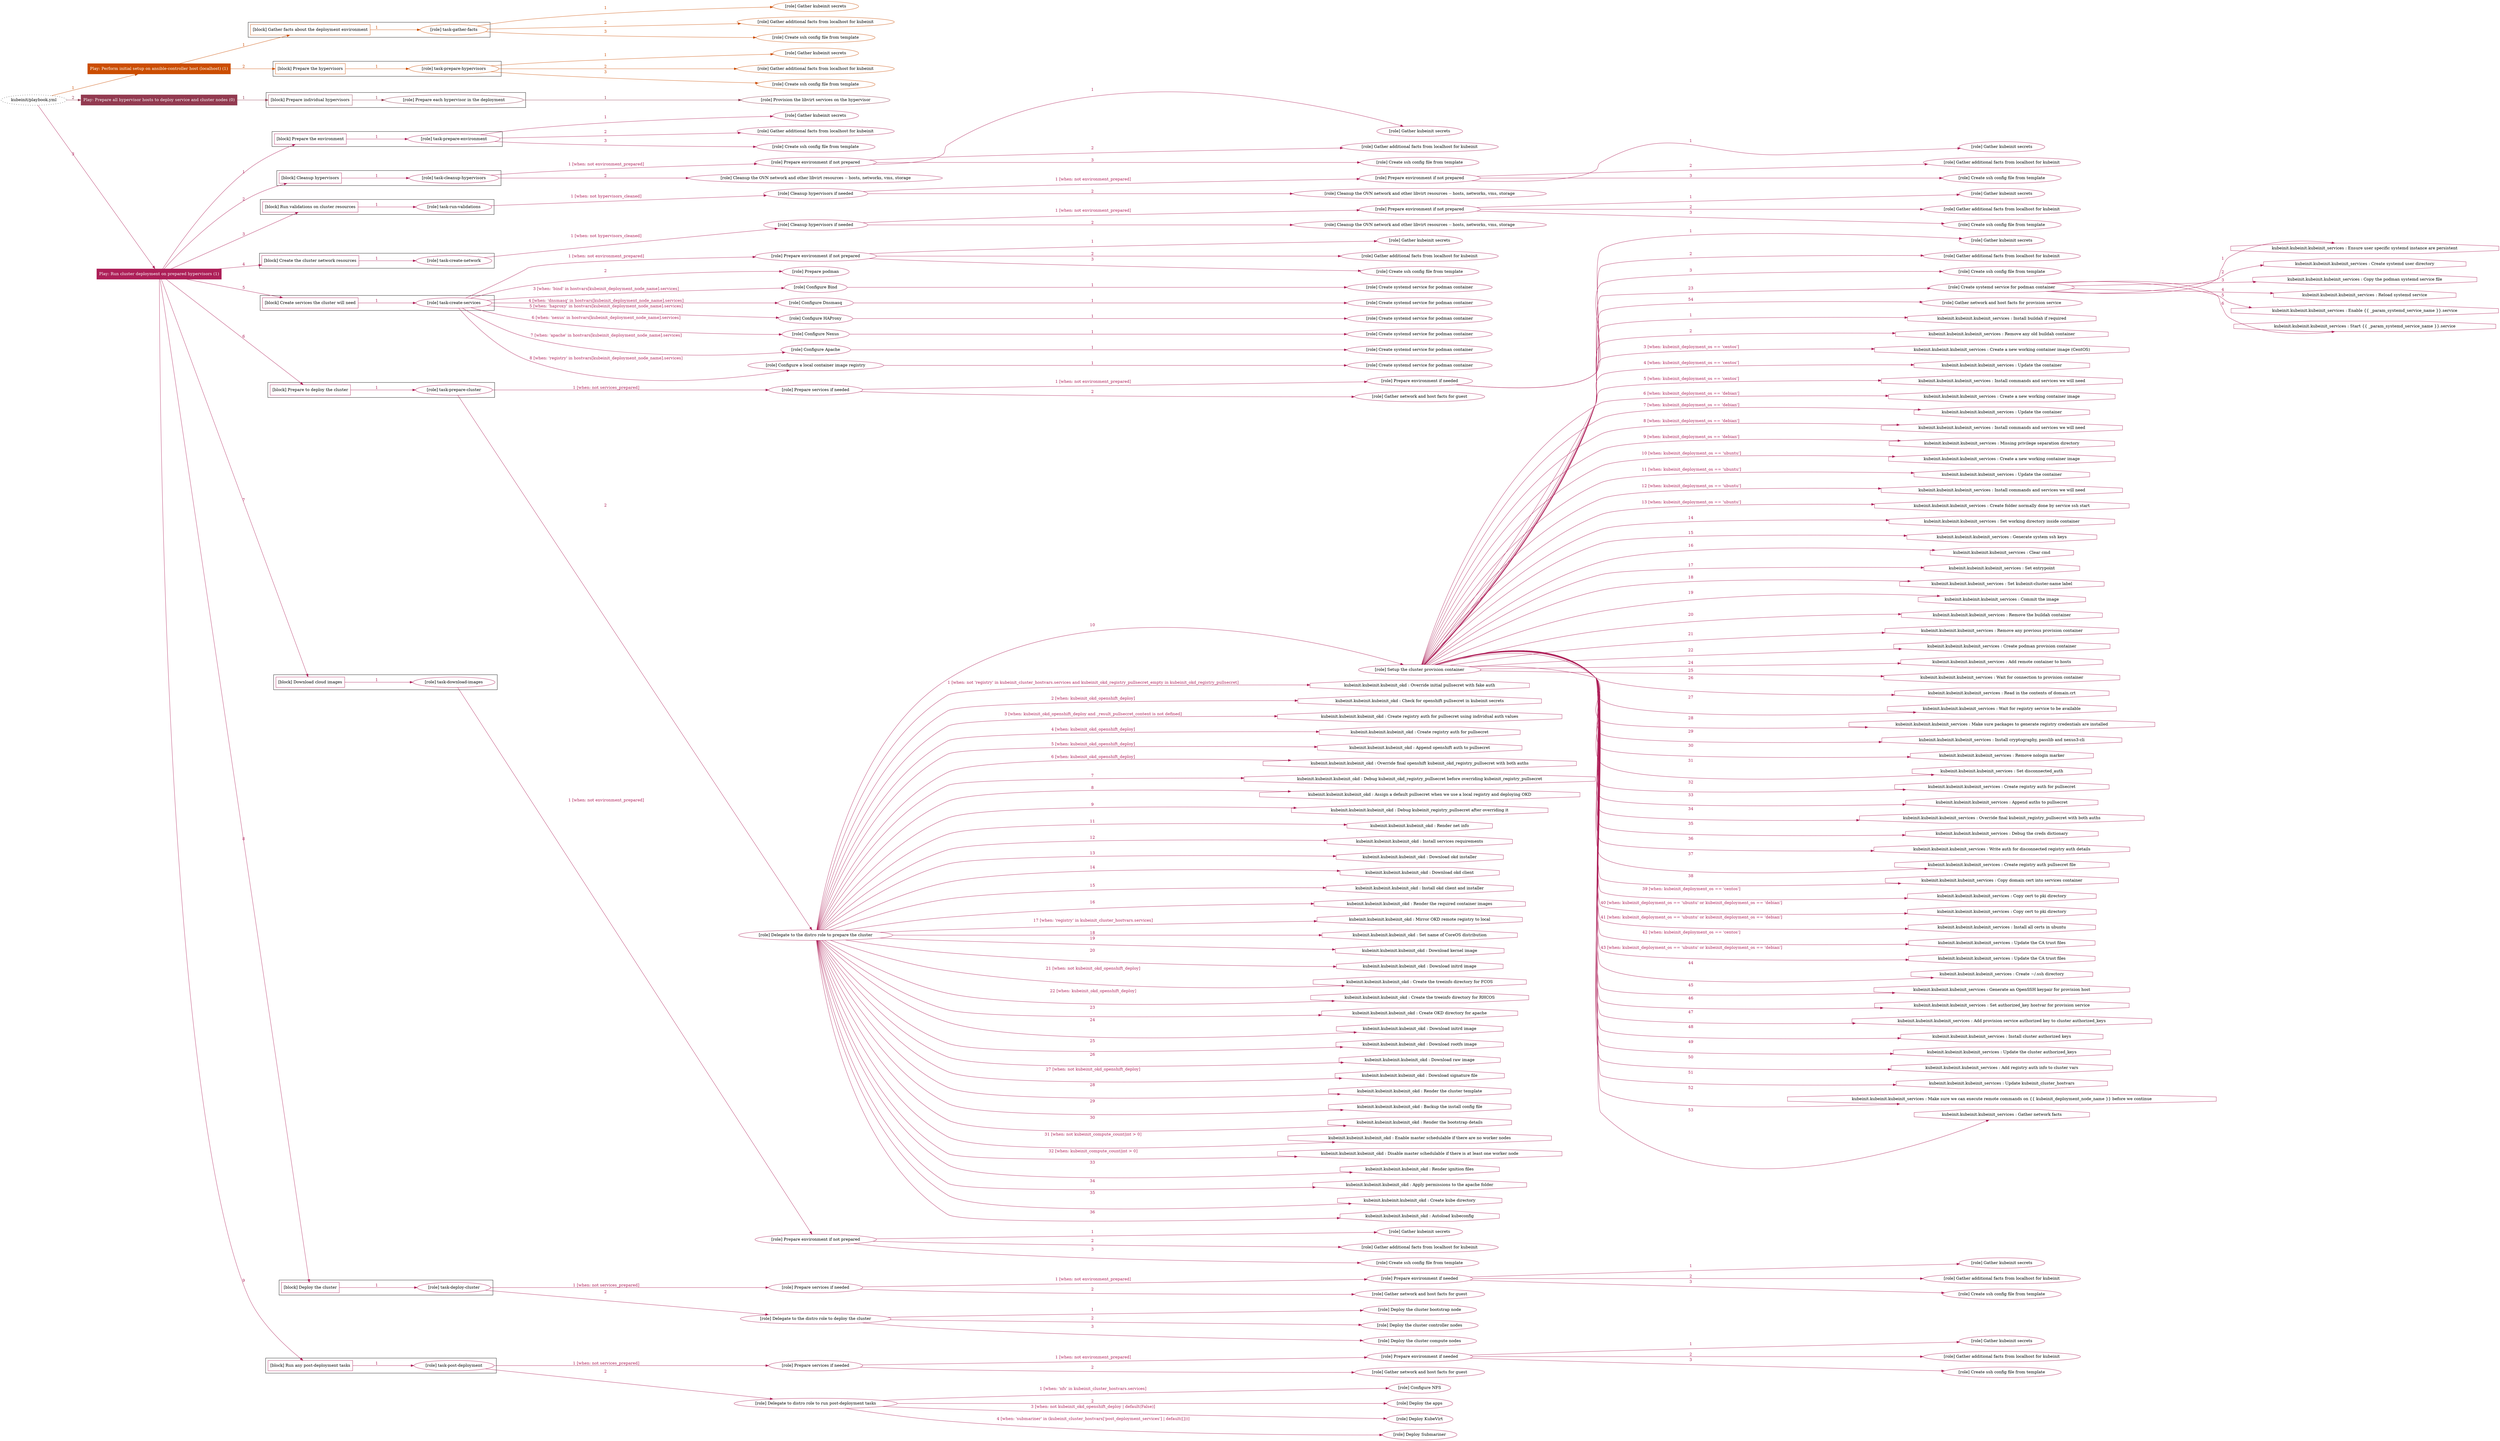 digraph {
	graph [concentrate=true ordering=in rankdir=LR ratio=fill]
	edge [esep=5 sep=10]
	"kubeinit/playbook.yml" [URL="/home/runner/work/kubeinit/kubeinit/kubeinit/playbook.yml" id=playbook_d2c91152 style=dotted]
	play_8a34c091 [label="Play: Perform initial setup on ansible-controller host (localhost) (1)" URL="/home/runner/work/kubeinit/kubeinit/kubeinit/playbook.yml" color="#cb4d01" fontcolor="#ffffff" id=play_8a34c091 shape=box style=filled tooltip=localhost]
	"kubeinit/playbook.yml" -> play_8a34c091 [label="1 " color="#cb4d01" fontcolor="#cb4d01" id=edge_e213adcd labeltooltip="1 " tooltip="1 "]
	subgraph "Gather kubeinit secrets" {
		role_749fabd2 [label="[role] Gather kubeinit secrets" URL="/home/runner/.ansible/collections/ansible_collections/kubeinit/kubeinit/roles/kubeinit_prepare/tasks/gather_kubeinit_facts.yml" color="#cb4d01" id=role_749fabd2 tooltip="Gather kubeinit secrets"]
	}
	subgraph "Gather additional facts from localhost for kubeinit" {
		role_d1d927c3 [label="[role] Gather additional facts from localhost for kubeinit" URL="/home/runner/.ansible/collections/ansible_collections/kubeinit/kubeinit/roles/kubeinit_prepare/tasks/gather_kubeinit_facts.yml" color="#cb4d01" id=role_d1d927c3 tooltip="Gather additional facts from localhost for kubeinit"]
	}
	subgraph "Create ssh config file from template" {
		role_0a6e585d [label="[role] Create ssh config file from template" URL="/home/runner/.ansible/collections/ansible_collections/kubeinit/kubeinit/roles/kubeinit_prepare/tasks/gather_kubeinit_facts.yml" color="#cb4d01" id=role_0a6e585d tooltip="Create ssh config file from template"]
	}
	subgraph "task-gather-facts" {
		role_e398f9e3 [label="[role] task-gather-facts" URL="/home/runner/work/kubeinit/kubeinit/kubeinit/playbook.yml" color="#cb4d01" id=role_e398f9e3 tooltip="task-gather-facts"]
		role_e398f9e3 -> role_749fabd2 [label="1 " color="#cb4d01" fontcolor="#cb4d01" id=edge_a5c5a0ac labeltooltip="1 " tooltip="1 "]
		role_e398f9e3 -> role_d1d927c3 [label="2 " color="#cb4d01" fontcolor="#cb4d01" id=edge_e35755d9 labeltooltip="2 " tooltip="2 "]
		role_e398f9e3 -> role_0a6e585d [label="3 " color="#cb4d01" fontcolor="#cb4d01" id=edge_599cacbd labeltooltip="3 " tooltip="3 "]
	}
	subgraph "Gather kubeinit secrets" {
		role_fd756e15 [label="[role] Gather kubeinit secrets" URL="/home/runner/.ansible/collections/ansible_collections/kubeinit/kubeinit/roles/kubeinit_prepare/tasks/gather_kubeinit_facts.yml" color="#cb4d01" id=role_fd756e15 tooltip="Gather kubeinit secrets"]
	}
	subgraph "Gather additional facts from localhost for kubeinit" {
		role_c982d3f4 [label="[role] Gather additional facts from localhost for kubeinit" URL="/home/runner/.ansible/collections/ansible_collections/kubeinit/kubeinit/roles/kubeinit_prepare/tasks/gather_kubeinit_facts.yml" color="#cb4d01" id=role_c982d3f4 tooltip="Gather additional facts from localhost for kubeinit"]
	}
	subgraph "Create ssh config file from template" {
		role_17baf075 [label="[role] Create ssh config file from template" URL="/home/runner/.ansible/collections/ansible_collections/kubeinit/kubeinit/roles/kubeinit_prepare/tasks/gather_kubeinit_facts.yml" color="#cb4d01" id=role_17baf075 tooltip="Create ssh config file from template"]
	}
	subgraph "task-prepare-hypervisors" {
		role_aa3323b0 [label="[role] task-prepare-hypervisors" URL="/home/runner/work/kubeinit/kubeinit/kubeinit/playbook.yml" color="#cb4d01" id=role_aa3323b0 tooltip="task-prepare-hypervisors"]
		role_aa3323b0 -> role_fd756e15 [label="1 " color="#cb4d01" fontcolor="#cb4d01" id=edge_7d578d0c labeltooltip="1 " tooltip="1 "]
		role_aa3323b0 -> role_c982d3f4 [label="2 " color="#cb4d01" fontcolor="#cb4d01" id=edge_71f761d5 labeltooltip="2 " tooltip="2 "]
		role_aa3323b0 -> role_17baf075 [label="3 " color="#cb4d01" fontcolor="#cb4d01" id=edge_ca34b022 labeltooltip="3 " tooltip="3 "]
	}
	subgraph "Play: Perform initial setup on ansible-controller host (localhost) (1)" {
		play_8a34c091 -> block_91809b2c [label=1 color="#cb4d01" fontcolor="#cb4d01" id=edge_22e07954 labeltooltip=1 tooltip=1]
		subgraph cluster_block_91809b2c {
			block_91809b2c [label="[block] Gather facts about the deployment environment" URL="/home/runner/work/kubeinit/kubeinit/kubeinit/playbook.yml" color="#cb4d01" id=block_91809b2c labeltooltip="Gather facts about the deployment environment" shape=box tooltip="Gather facts about the deployment environment"]
			block_91809b2c -> role_e398f9e3 [label="1 " color="#cb4d01" fontcolor="#cb4d01" id=edge_871dd38e labeltooltip="1 " tooltip="1 "]
		}
		play_8a34c091 -> block_c677dac7 [label=2 color="#cb4d01" fontcolor="#cb4d01" id=edge_88597881 labeltooltip=2 tooltip=2]
		subgraph cluster_block_c677dac7 {
			block_c677dac7 [label="[block] Prepare the hypervisors" URL="/home/runner/work/kubeinit/kubeinit/kubeinit/playbook.yml" color="#cb4d01" id=block_c677dac7 labeltooltip="Prepare the hypervisors" shape=box tooltip="Prepare the hypervisors"]
			block_c677dac7 -> role_aa3323b0 [label="1 " color="#cb4d01" fontcolor="#cb4d01" id=edge_a8c474f6 labeltooltip="1 " tooltip="1 "]
		}
	}
	play_6d2c2fe1 [label="Play: Prepare all hypervisor hosts to deploy service and cluster nodes (0)" URL="/home/runner/work/kubeinit/kubeinit/kubeinit/playbook.yml" color="#923a50" fontcolor="#ffffff" id=play_6d2c2fe1 shape=box style=filled tooltip="Play: Prepare all hypervisor hosts to deploy service and cluster nodes (0)"]
	"kubeinit/playbook.yml" -> play_6d2c2fe1 [label="2 " color="#923a50" fontcolor="#923a50" id=edge_4db6a931 labeltooltip="2 " tooltip="2 "]
	subgraph "Provision the libvirt services on the hypervisor" {
		role_0fd942d5 [label="[role] Provision the libvirt services on the hypervisor" URL="/home/runner/.ansible/collections/ansible_collections/kubeinit/kubeinit/roles/kubeinit_prepare/tasks/prepare_hypervisor.yml" color="#923a50" id=role_0fd942d5 tooltip="Provision the libvirt services on the hypervisor"]
	}
	subgraph "Prepare each hypervisor in the deployment" {
		role_e0ba29da [label="[role] Prepare each hypervisor in the deployment" URL="/home/runner/work/kubeinit/kubeinit/kubeinit/playbook.yml" color="#923a50" id=role_e0ba29da tooltip="Prepare each hypervisor in the deployment"]
		role_e0ba29da -> role_0fd942d5 [label="1 " color="#923a50" fontcolor="#923a50" id=edge_41dbd8f3 labeltooltip="1 " tooltip="1 "]
	}
	subgraph "Play: Prepare all hypervisor hosts to deploy service and cluster nodes (0)" {
		play_6d2c2fe1 -> block_fbd2218e [label=1 color="#923a50" fontcolor="#923a50" id=edge_fd5c45ef labeltooltip=1 tooltip=1]
		subgraph cluster_block_fbd2218e {
			block_fbd2218e [label="[block] Prepare individual hypervisors" URL="/home/runner/work/kubeinit/kubeinit/kubeinit/playbook.yml" color="#923a50" id=block_fbd2218e labeltooltip="Prepare individual hypervisors" shape=box tooltip="Prepare individual hypervisors"]
			block_fbd2218e -> role_e0ba29da [label="1 " color="#923a50" fontcolor="#923a50" id=edge_2dee8857 labeltooltip="1 " tooltip="1 "]
		}
	}
	play_c523196f [label="Play: Run cluster deployment on prepared hypervisors (1)" URL="/home/runner/work/kubeinit/kubeinit/kubeinit/playbook.yml" color="#ad1f58" fontcolor="#ffffff" id=play_c523196f shape=box style=filled tooltip=localhost]
	"kubeinit/playbook.yml" -> play_c523196f [label="3 " color="#ad1f58" fontcolor="#ad1f58" id=edge_c03ee5f0 labeltooltip="3 " tooltip="3 "]
	subgraph "Gather kubeinit secrets" {
		role_4bc7893a [label="[role] Gather kubeinit secrets" URL="/home/runner/.ansible/collections/ansible_collections/kubeinit/kubeinit/roles/kubeinit_prepare/tasks/gather_kubeinit_facts.yml" color="#ad1f58" id=role_4bc7893a tooltip="Gather kubeinit secrets"]
	}
	subgraph "Gather additional facts from localhost for kubeinit" {
		role_0448f1a5 [label="[role] Gather additional facts from localhost for kubeinit" URL="/home/runner/.ansible/collections/ansible_collections/kubeinit/kubeinit/roles/kubeinit_prepare/tasks/gather_kubeinit_facts.yml" color="#ad1f58" id=role_0448f1a5 tooltip="Gather additional facts from localhost for kubeinit"]
	}
	subgraph "Create ssh config file from template" {
		role_b6451510 [label="[role] Create ssh config file from template" URL="/home/runner/.ansible/collections/ansible_collections/kubeinit/kubeinit/roles/kubeinit_prepare/tasks/gather_kubeinit_facts.yml" color="#ad1f58" id=role_b6451510 tooltip="Create ssh config file from template"]
	}
	subgraph "task-prepare-environment" {
		role_532e1225 [label="[role] task-prepare-environment" URL="/home/runner/work/kubeinit/kubeinit/kubeinit/playbook.yml" color="#ad1f58" id=role_532e1225 tooltip="task-prepare-environment"]
		role_532e1225 -> role_4bc7893a [label="1 " color="#ad1f58" fontcolor="#ad1f58" id=edge_a6f48604 labeltooltip="1 " tooltip="1 "]
		role_532e1225 -> role_0448f1a5 [label="2 " color="#ad1f58" fontcolor="#ad1f58" id=edge_92c80874 labeltooltip="2 " tooltip="2 "]
		role_532e1225 -> role_b6451510 [label="3 " color="#ad1f58" fontcolor="#ad1f58" id=edge_05e8e599 labeltooltip="3 " tooltip="3 "]
	}
	subgraph "Gather kubeinit secrets" {
		role_8daec807 [label="[role] Gather kubeinit secrets" URL="/home/runner/.ansible/collections/ansible_collections/kubeinit/kubeinit/roles/kubeinit_prepare/tasks/gather_kubeinit_facts.yml" color="#ad1f58" id=role_8daec807 tooltip="Gather kubeinit secrets"]
	}
	subgraph "Gather additional facts from localhost for kubeinit" {
		role_38c3c72f [label="[role] Gather additional facts from localhost for kubeinit" URL="/home/runner/.ansible/collections/ansible_collections/kubeinit/kubeinit/roles/kubeinit_prepare/tasks/gather_kubeinit_facts.yml" color="#ad1f58" id=role_38c3c72f tooltip="Gather additional facts from localhost for kubeinit"]
	}
	subgraph "Create ssh config file from template" {
		role_a28e88cb [label="[role] Create ssh config file from template" URL="/home/runner/.ansible/collections/ansible_collections/kubeinit/kubeinit/roles/kubeinit_prepare/tasks/gather_kubeinit_facts.yml" color="#ad1f58" id=role_a28e88cb tooltip="Create ssh config file from template"]
	}
	subgraph "Prepare environment if not prepared" {
		role_62ea419b [label="[role] Prepare environment if not prepared" URL="/home/runner/.ansible/collections/ansible_collections/kubeinit/kubeinit/roles/kubeinit_prepare/tasks/cleanup_hypervisors.yml" color="#ad1f58" id=role_62ea419b tooltip="Prepare environment if not prepared"]
		role_62ea419b -> role_8daec807 [label="1 " color="#ad1f58" fontcolor="#ad1f58" id=edge_939faa8b labeltooltip="1 " tooltip="1 "]
		role_62ea419b -> role_38c3c72f [label="2 " color="#ad1f58" fontcolor="#ad1f58" id=edge_1b31b6f1 labeltooltip="2 " tooltip="2 "]
		role_62ea419b -> role_a28e88cb [label="3 " color="#ad1f58" fontcolor="#ad1f58" id=edge_81515186 labeltooltip="3 " tooltip="3 "]
	}
	subgraph "Cleanup the OVN network and other libvirt resources -- hosts, networks, vms, storage" {
		role_5cfa4c0b [label="[role] Cleanup the OVN network and other libvirt resources -- hosts, networks, vms, storage" URL="/home/runner/.ansible/collections/ansible_collections/kubeinit/kubeinit/roles/kubeinit_prepare/tasks/cleanup_hypervisors.yml" color="#ad1f58" id=role_5cfa4c0b tooltip="Cleanup the OVN network and other libvirt resources -- hosts, networks, vms, storage"]
	}
	subgraph "task-cleanup-hypervisors" {
		role_88a12dd2 [label="[role] task-cleanup-hypervisors" URL="/home/runner/work/kubeinit/kubeinit/kubeinit/playbook.yml" color="#ad1f58" id=role_88a12dd2 tooltip="task-cleanup-hypervisors"]
		role_88a12dd2 -> role_62ea419b [label="1 [when: not environment_prepared]" color="#ad1f58" fontcolor="#ad1f58" id=edge_3eae9047 labeltooltip="1 [when: not environment_prepared]" tooltip="1 [when: not environment_prepared]"]
		role_88a12dd2 -> role_5cfa4c0b [label="2 " color="#ad1f58" fontcolor="#ad1f58" id=edge_24bb6055 labeltooltip="2 " tooltip="2 "]
	}
	subgraph "Gather kubeinit secrets" {
		role_dba9de30 [label="[role] Gather kubeinit secrets" URL="/home/runner/.ansible/collections/ansible_collections/kubeinit/kubeinit/roles/kubeinit_prepare/tasks/gather_kubeinit_facts.yml" color="#ad1f58" id=role_dba9de30 tooltip="Gather kubeinit secrets"]
	}
	subgraph "Gather additional facts from localhost for kubeinit" {
		role_f4bfae26 [label="[role] Gather additional facts from localhost for kubeinit" URL="/home/runner/.ansible/collections/ansible_collections/kubeinit/kubeinit/roles/kubeinit_prepare/tasks/gather_kubeinit_facts.yml" color="#ad1f58" id=role_f4bfae26 tooltip="Gather additional facts from localhost for kubeinit"]
	}
	subgraph "Create ssh config file from template" {
		role_d80e461d [label="[role] Create ssh config file from template" URL="/home/runner/.ansible/collections/ansible_collections/kubeinit/kubeinit/roles/kubeinit_prepare/tasks/gather_kubeinit_facts.yml" color="#ad1f58" id=role_d80e461d tooltip="Create ssh config file from template"]
	}
	subgraph "Prepare environment if not prepared" {
		role_0b39d47f [label="[role] Prepare environment if not prepared" URL="/home/runner/.ansible/collections/ansible_collections/kubeinit/kubeinit/roles/kubeinit_prepare/tasks/cleanup_hypervisors.yml" color="#ad1f58" id=role_0b39d47f tooltip="Prepare environment if not prepared"]
		role_0b39d47f -> role_dba9de30 [label="1 " color="#ad1f58" fontcolor="#ad1f58" id=edge_5c25c4f4 labeltooltip="1 " tooltip="1 "]
		role_0b39d47f -> role_f4bfae26 [label="2 " color="#ad1f58" fontcolor="#ad1f58" id=edge_e06e7b47 labeltooltip="2 " tooltip="2 "]
		role_0b39d47f -> role_d80e461d [label="3 " color="#ad1f58" fontcolor="#ad1f58" id=edge_ecbc7077 labeltooltip="3 " tooltip="3 "]
	}
	subgraph "Cleanup the OVN network and other libvirt resources -- hosts, networks, vms, storage" {
		role_67eaea6e [label="[role] Cleanup the OVN network and other libvirt resources -- hosts, networks, vms, storage" URL="/home/runner/.ansible/collections/ansible_collections/kubeinit/kubeinit/roles/kubeinit_prepare/tasks/cleanup_hypervisors.yml" color="#ad1f58" id=role_67eaea6e tooltip="Cleanup the OVN network and other libvirt resources -- hosts, networks, vms, storage"]
	}
	subgraph "Cleanup hypervisors if needed" {
		role_5b712d14 [label="[role] Cleanup hypervisors if needed" URL="/home/runner/.ansible/collections/ansible_collections/kubeinit/kubeinit/roles/kubeinit_validations/tasks/main.yml" color="#ad1f58" id=role_5b712d14 tooltip="Cleanup hypervisors if needed"]
		role_5b712d14 -> role_0b39d47f [label="1 [when: not environment_prepared]" color="#ad1f58" fontcolor="#ad1f58" id=edge_e3c8ae7a labeltooltip="1 [when: not environment_prepared]" tooltip="1 [when: not environment_prepared]"]
		role_5b712d14 -> role_67eaea6e [label="2 " color="#ad1f58" fontcolor="#ad1f58" id=edge_08d388c2 labeltooltip="2 " tooltip="2 "]
	}
	subgraph "task-run-validations" {
		role_e33a7366 [label="[role] task-run-validations" URL="/home/runner/work/kubeinit/kubeinit/kubeinit/playbook.yml" color="#ad1f58" id=role_e33a7366 tooltip="task-run-validations"]
		role_e33a7366 -> role_5b712d14 [label="1 [when: not hypervisors_cleaned]" color="#ad1f58" fontcolor="#ad1f58" id=edge_0ce28f73 labeltooltip="1 [when: not hypervisors_cleaned]" tooltip="1 [when: not hypervisors_cleaned]"]
	}
	subgraph "Gather kubeinit secrets" {
		role_1bb333a3 [label="[role] Gather kubeinit secrets" URL="/home/runner/.ansible/collections/ansible_collections/kubeinit/kubeinit/roles/kubeinit_prepare/tasks/gather_kubeinit_facts.yml" color="#ad1f58" id=role_1bb333a3 tooltip="Gather kubeinit secrets"]
	}
	subgraph "Gather additional facts from localhost for kubeinit" {
		role_7b65fd06 [label="[role] Gather additional facts from localhost for kubeinit" URL="/home/runner/.ansible/collections/ansible_collections/kubeinit/kubeinit/roles/kubeinit_prepare/tasks/gather_kubeinit_facts.yml" color="#ad1f58" id=role_7b65fd06 tooltip="Gather additional facts from localhost for kubeinit"]
	}
	subgraph "Create ssh config file from template" {
		role_fcc84a33 [label="[role] Create ssh config file from template" URL="/home/runner/.ansible/collections/ansible_collections/kubeinit/kubeinit/roles/kubeinit_prepare/tasks/gather_kubeinit_facts.yml" color="#ad1f58" id=role_fcc84a33 tooltip="Create ssh config file from template"]
	}
	subgraph "Prepare environment if not prepared" {
		role_b24d492f [label="[role] Prepare environment if not prepared" URL="/home/runner/.ansible/collections/ansible_collections/kubeinit/kubeinit/roles/kubeinit_prepare/tasks/cleanup_hypervisors.yml" color="#ad1f58" id=role_b24d492f tooltip="Prepare environment if not prepared"]
		role_b24d492f -> role_1bb333a3 [label="1 " color="#ad1f58" fontcolor="#ad1f58" id=edge_bbbbf145 labeltooltip="1 " tooltip="1 "]
		role_b24d492f -> role_7b65fd06 [label="2 " color="#ad1f58" fontcolor="#ad1f58" id=edge_8b403b0d labeltooltip="2 " tooltip="2 "]
		role_b24d492f -> role_fcc84a33 [label="3 " color="#ad1f58" fontcolor="#ad1f58" id=edge_5d19bb86 labeltooltip="3 " tooltip="3 "]
	}
	subgraph "Cleanup the OVN network and other libvirt resources -- hosts, networks, vms, storage" {
		role_1952a1da [label="[role] Cleanup the OVN network and other libvirt resources -- hosts, networks, vms, storage" URL="/home/runner/.ansible/collections/ansible_collections/kubeinit/kubeinit/roles/kubeinit_prepare/tasks/cleanup_hypervisors.yml" color="#ad1f58" id=role_1952a1da tooltip="Cleanup the OVN network and other libvirt resources -- hosts, networks, vms, storage"]
	}
	subgraph "Cleanup hypervisors if needed" {
		role_8c994cdf [label="[role] Cleanup hypervisors if needed" URL="/home/runner/.ansible/collections/ansible_collections/kubeinit/kubeinit/roles/kubeinit_libvirt/tasks/create_network.yml" color="#ad1f58" id=role_8c994cdf tooltip="Cleanup hypervisors if needed"]
		role_8c994cdf -> role_b24d492f [label="1 [when: not environment_prepared]" color="#ad1f58" fontcolor="#ad1f58" id=edge_3462abce labeltooltip="1 [when: not environment_prepared]" tooltip="1 [when: not environment_prepared]"]
		role_8c994cdf -> role_1952a1da [label="2 " color="#ad1f58" fontcolor="#ad1f58" id=edge_df94d3e6 labeltooltip="2 " tooltip="2 "]
	}
	subgraph "task-create-network" {
		role_6e72eaf2 [label="[role] task-create-network" URL="/home/runner/work/kubeinit/kubeinit/kubeinit/playbook.yml" color="#ad1f58" id=role_6e72eaf2 tooltip="task-create-network"]
		role_6e72eaf2 -> role_8c994cdf [label="1 [when: not hypervisors_cleaned]" color="#ad1f58" fontcolor="#ad1f58" id=edge_2e5323e1 labeltooltip="1 [when: not hypervisors_cleaned]" tooltip="1 [when: not hypervisors_cleaned]"]
	}
	subgraph "Gather kubeinit secrets" {
		role_67f9f19f [label="[role] Gather kubeinit secrets" URL="/home/runner/.ansible/collections/ansible_collections/kubeinit/kubeinit/roles/kubeinit_prepare/tasks/gather_kubeinit_facts.yml" color="#ad1f58" id=role_67f9f19f tooltip="Gather kubeinit secrets"]
	}
	subgraph "Gather additional facts from localhost for kubeinit" {
		role_4b66dd53 [label="[role] Gather additional facts from localhost for kubeinit" URL="/home/runner/.ansible/collections/ansible_collections/kubeinit/kubeinit/roles/kubeinit_prepare/tasks/gather_kubeinit_facts.yml" color="#ad1f58" id=role_4b66dd53 tooltip="Gather additional facts from localhost for kubeinit"]
	}
	subgraph "Create ssh config file from template" {
		role_b0569828 [label="[role] Create ssh config file from template" URL="/home/runner/.ansible/collections/ansible_collections/kubeinit/kubeinit/roles/kubeinit_prepare/tasks/gather_kubeinit_facts.yml" color="#ad1f58" id=role_b0569828 tooltip="Create ssh config file from template"]
	}
	subgraph "Prepare environment if not prepared" {
		role_175f53e7 [label="[role] Prepare environment if not prepared" URL="/home/runner/.ansible/collections/ansible_collections/kubeinit/kubeinit/roles/kubeinit_services/tasks/main.yml" color="#ad1f58" id=role_175f53e7 tooltip="Prepare environment if not prepared"]
		role_175f53e7 -> role_67f9f19f [label="1 " color="#ad1f58" fontcolor="#ad1f58" id=edge_bd6511a9 labeltooltip="1 " tooltip="1 "]
		role_175f53e7 -> role_4b66dd53 [label="2 " color="#ad1f58" fontcolor="#ad1f58" id=edge_e45a5051 labeltooltip="2 " tooltip="2 "]
		role_175f53e7 -> role_b0569828 [label="3 " color="#ad1f58" fontcolor="#ad1f58" id=edge_806a9706 labeltooltip="3 " tooltip="3 "]
	}
	subgraph "Prepare podman" {
		role_ddf07dc7 [label="[role] Prepare podman" URL="/home/runner/.ansible/collections/ansible_collections/kubeinit/kubeinit/roles/kubeinit_services/tasks/00_create_service_pod.yml" color="#ad1f58" id=role_ddf07dc7 tooltip="Prepare podman"]
	}
	subgraph "Create systemd service for podman container" {
		role_ae08e8f1 [label="[role] Create systemd service for podman container" URL="/home/runner/.ansible/collections/ansible_collections/kubeinit/kubeinit/roles/kubeinit_bind/tasks/main.yml" color="#ad1f58" id=role_ae08e8f1 tooltip="Create systemd service for podman container"]
	}
	subgraph "Configure Bind" {
		role_3ee31694 [label="[role] Configure Bind" URL="/home/runner/.ansible/collections/ansible_collections/kubeinit/kubeinit/roles/kubeinit_services/tasks/start_services_containers.yml" color="#ad1f58" id=role_3ee31694 tooltip="Configure Bind"]
		role_3ee31694 -> role_ae08e8f1 [label="1 " color="#ad1f58" fontcolor="#ad1f58" id=edge_77e3acdd labeltooltip="1 " tooltip="1 "]
	}
	subgraph "Create systemd service for podman container" {
		role_dcfe1d17 [label="[role] Create systemd service for podman container" URL="/home/runner/.ansible/collections/ansible_collections/kubeinit/kubeinit/roles/kubeinit_dnsmasq/tasks/main.yml" color="#ad1f58" id=role_dcfe1d17 tooltip="Create systemd service for podman container"]
	}
	subgraph "Configure Dnsmasq" {
		role_99e1c26b [label="[role] Configure Dnsmasq" URL="/home/runner/.ansible/collections/ansible_collections/kubeinit/kubeinit/roles/kubeinit_services/tasks/start_services_containers.yml" color="#ad1f58" id=role_99e1c26b tooltip="Configure Dnsmasq"]
		role_99e1c26b -> role_dcfe1d17 [label="1 " color="#ad1f58" fontcolor="#ad1f58" id=edge_bf5d0f97 labeltooltip="1 " tooltip="1 "]
	}
	subgraph "Create systemd service for podman container" {
		role_34f952a6 [label="[role] Create systemd service for podman container" URL="/home/runner/.ansible/collections/ansible_collections/kubeinit/kubeinit/roles/kubeinit_haproxy/tasks/main.yml" color="#ad1f58" id=role_34f952a6 tooltip="Create systemd service for podman container"]
	}
	subgraph "Configure HAProxy" {
		role_54522c95 [label="[role] Configure HAProxy" URL="/home/runner/.ansible/collections/ansible_collections/kubeinit/kubeinit/roles/kubeinit_services/tasks/start_services_containers.yml" color="#ad1f58" id=role_54522c95 tooltip="Configure HAProxy"]
		role_54522c95 -> role_34f952a6 [label="1 " color="#ad1f58" fontcolor="#ad1f58" id=edge_d1cd9031 labeltooltip="1 " tooltip="1 "]
	}
	subgraph "Create systemd service for podman container" {
		role_56f2f546 [label="[role] Create systemd service for podman container" URL="/home/runner/.ansible/collections/ansible_collections/kubeinit/kubeinit/roles/kubeinit_nexus/tasks/main.yml" color="#ad1f58" id=role_56f2f546 tooltip="Create systemd service for podman container"]
	}
	subgraph "Configure Nexus" {
		role_a6fce361 [label="[role] Configure Nexus" URL="/home/runner/.ansible/collections/ansible_collections/kubeinit/kubeinit/roles/kubeinit_services/tasks/start_services_containers.yml" color="#ad1f58" id=role_a6fce361 tooltip="Configure Nexus"]
		role_a6fce361 -> role_56f2f546 [label="1 " color="#ad1f58" fontcolor="#ad1f58" id=edge_89fa9d8a labeltooltip="1 " tooltip="1 "]
	}
	subgraph "Create systemd service for podman container" {
		role_097d6c18 [label="[role] Create systemd service for podman container" URL="/home/runner/.ansible/collections/ansible_collections/kubeinit/kubeinit/roles/kubeinit_apache/tasks/main.yml" color="#ad1f58" id=role_097d6c18 tooltip="Create systemd service for podman container"]
	}
	subgraph "Configure Apache" {
		role_46a0993f [label="[role] Configure Apache" URL="/home/runner/.ansible/collections/ansible_collections/kubeinit/kubeinit/roles/kubeinit_services/tasks/start_services_containers.yml" color="#ad1f58" id=role_46a0993f tooltip="Configure Apache"]
		role_46a0993f -> role_097d6c18 [label="1 " color="#ad1f58" fontcolor="#ad1f58" id=edge_73d13262 labeltooltip="1 " tooltip="1 "]
	}
	subgraph "Create systemd service for podman container" {
		role_376ef27f [label="[role] Create systemd service for podman container" URL="/home/runner/.ansible/collections/ansible_collections/kubeinit/kubeinit/roles/kubeinit_registry/tasks/main.yml" color="#ad1f58" id=role_376ef27f tooltip="Create systemd service for podman container"]
	}
	subgraph "Configure a local container image registry" {
		role_6ef41d82 [label="[role] Configure a local container image registry" URL="/home/runner/.ansible/collections/ansible_collections/kubeinit/kubeinit/roles/kubeinit_services/tasks/start_services_containers.yml" color="#ad1f58" id=role_6ef41d82 tooltip="Configure a local container image registry"]
		role_6ef41d82 -> role_376ef27f [label="1 " color="#ad1f58" fontcolor="#ad1f58" id=edge_3e612472 labeltooltip="1 " tooltip="1 "]
	}
	subgraph "task-create-services" {
		role_1545075a [label="[role] task-create-services" URL="/home/runner/work/kubeinit/kubeinit/kubeinit/playbook.yml" color="#ad1f58" id=role_1545075a tooltip="task-create-services"]
		role_1545075a -> role_175f53e7 [label="1 [when: not environment_prepared]" color="#ad1f58" fontcolor="#ad1f58" id=edge_9e889bca labeltooltip="1 [when: not environment_prepared]" tooltip="1 [when: not environment_prepared]"]
		role_1545075a -> role_ddf07dc7 [label="2 " color="#ad1f58" fontcolor="#ad1f58" id=edge_3dbbc406 labeltooltip="2 " tooltip="2 "]
		role_1545075a -> role_3ee31694 [label="3 [when: 'bind' in hostvars[kubeinit_deployment_node_name].services]" color="#ad1f58" fontcolor="#ad1f58" id=edge_a00093ef labeltooltip="3 [when: 'bind' in hostvars[kubeinit_deployment_node_name].services]" tooltip="3 [when: 'bind' in hostvars[kubeinit_deployment_node_name].services]"]
		role_1545075a -> role_99e1c26b [label="4 [when: 'dnsmasq' in hostvars[kubeinit_deployment_node_name].services]" color="#ad1f58" fontcolor="#ad1f58" id=edge_f701a258 labeltooltip="4 [when: 'dnsmasq' in hostvars[kubeinit_deployment_node_name].services]" tooltip="4 [when: 'dnsmasq' in hostvars[kubeinit_deployment_node_name].services]"]
		role_1545075a -> role_54522c95 [label="5 [when: 'haproxy' in hostvars[kubeinit_deployment_node_name].services]" color="#ad1f58" fontcolor="#ad1f58" id=edge_fac1f1f8 labeltooltip="5 [when: 'haproxy' in hostvars[kubeinit_deployment_node_name].services]" tooltip="5 [when: 'haproxy' in hostvars[kubeinit_deployment_node_name].services]"]
		role_1545075a -> role_a6fce361 [label="6 [when: 'nexus' in hostvars[kubeinit_deployment_node_name].services]" color="#ad1f58" fontcolor="#ad1f58" id=edge_2d6dbebb labeltooltip="6 [when: 'nexus' in hostvars[kubeinit_deployment_node_name].services]" tooltip="6 [when: 'nexus' in hostvars[kubeinit_deployment_node_name].services]"]
		role_1545075a -> role_46a0993f [label="7 [when: 'apache' in hostvars[kubeinit_deployment_node_name].services]" color="#ad1f58" fontcolor="#ad1f58" id=edge_008872f2 labeltooltip="7 [when: 'apache' in hostvars[kubeinit_deployment_node_name].services]" tooltip="7 [when: 'apache' in hostvars[kubeinit_deployment_node_name].services]"]
		role_1545075a -> role_6ef41d82 [label="8 [when: 'registry' in hostvars[kubeinit_deployment_node_name].services]" color="#ad1f58" fontcolor="#ad1f58" id=edge_f25a0e51 labeltooltip="8 [when: 'registry' in hostvars[kubeinit_deployment_node_name].services]" tooltip="8 [when: 'registry' in hostvars[kubeinit_deployment_node_name].services]"]
	}
	subgraph "Gather kubeinit secrets" {
		role_85ecc8d6 [label="[role] Gather kubeinit secrets" URL="/home/runner/.ansible/collections/ansible_collections/kubeinit/kubeinit/roles/kubeinit_prepare/tasks/gather_kubeinit_facts.yml" color="#ad1f58" id=role_85ecc8d6 tooltip="Gather kubeinit secrets"]
	}
	subgraph "Gather additional facts from localhost for kubeinit" {
		role_407436cd [label="[role] Gather additional facts from localhost for kubeinit" URL="/home/runner/.ansible/collections/ansible_collections/kubeinit/kubeinit/roles/kubeinit_prepare/tasks/gather_kubeinit_facts.yml" color="#ad1f58" id=role_407436cd tooltip="Gather additional facts from localhost for kubeinit"]
	}
	subgraph "Create ssh config file from template" {
		role_46f2ab82 [label="[role] Create ssh config file from template" URL="/home/runner/.ansible/collections/ansible_collections/kubeinit/kubeinit/roles/kubeinit_prepare/tasks/gather_kubeinit_facts.yml" color="#ad1f58" id=role_46f2ab82 tooltip="Create ssh config file from template"]
	}
	subgraph "Prepare environment if needed" {
		role_0ac81f43 [label="[role] Prepare environment if needed" URL="/home/runner/.ansible/collections/ansible_collections/kubeinit/kubeinit/roles/kubeinit_services/tasks/prepare_services.yml" color="#ad1f58" id=role_0ac81f43 tooltip="Prepare environment if needed"]
		role_0ac81f43 -> role_85ecc8d6 [label="1 " color="#ad1f58" fontcolor="#ad1f58" id=edge_db909eb0 labeltooltip="1 " tooltip="1 "]
		role_0ac81f43 -> role_407436cd [label="2 " color="#ad1f58" fontcolor="#ad1f58" id=edge_ead92b24 labeltooltip="2 " tooltip="2 "]
		role_0ac81f43 -> role_46f2ab82 [label="3 " color="#ad1f58" fontcolor="#ad1f58" id=edge_d62b5d3d labeltooltip="3 " tooltip="3 "]
	}
	subgraph "Gather network and host facts for guest" {
		role_db02b608 [label="[role] Gather network and host facts for guest" URL="/home/runner/.ansible/collections/ansible_collections/kubeinit/kubeinit/roles/kubeinit_services/tasks/prepare_services.yml" color="#ad1f58" id=role_db02b608 tooltip="Gather network and host facts for guest"]
	}
	subgraph "Prepare services if needed" {
		role_7c075474 [label="[role] Prepare services if needed" URL="/home/runner/.ansible/collections/ansible_collections/kubeinit/kubeinit/roles/kubeinit_prepare/tasks/prepare_cluster.yml" color="#ad1f58" id=role_7c075474 tooltip="Prepare services if needed"]
		role_7c075474 -> role_0ac81f43 [label="1 [when: not environment_prepared]" color="#ad1f58" fontcolor="#ad1f58" id=edge_355f09f0 labeltooltip="1 [when: not environment_prepared]" tooltip="1 [when: not environment_prepared]"]
		role_7c075474 -> role_db02b608 [label="2 " color="#ad1f58" fontcolor="#ad1f58" id=edge_accb0a7b labeltooltip="2 " tooltip="2 "]
	}
	subgraph "Create systemd service for podman container" {
		role_cc8a7b5b [label="[role] Create systemd service for podman container" URL="/home/runner/.ansible/collections/ansible_collections/kubeinit/kubeinit/roles/kubeinit_services/tasks/create_provision_container.yml" color="#ad1f58" id=role_cc8a7b5b tooltip="Create systemd service for podman container"]
		task_9df0c068 [label="kubeinit.kubeinit.kubeinit_services : Ensure user specific systemd instance are persistent" URL="/home/runner/.ansible/collections/ansible_collections/kubeinit/kubeinit/roles/kubeinit_services/tasks/create_managed_service.yml" color="#ad1f58" id=task_9df0c068 shape=octagon tooltip="kubeinit.kubeinit.kubeinit_services : Ensure user specific systemd instance are persistent"]
		role_cc8a7b5b -> task_9df0c068 [label="1 " color="#ad1f58" fontcolor="#ad1f58" id=edge_977250b5 labeltooltip="1 " tooltip="1 "]
		task_0fb9cb11 [label="kubeinit.kubeinit.kubeinit_services : Create systemd user directory" URL="/home/runner/.ansible/collections/ansible_collections/kubeinit/kubeinit/roles/kubeinit_services/tasks/create_managed_service.yml" color="#ad1f58" id=task_0fb9cb11 shape=octagon tooltip="kubeinit.kubeinit.kubeinit_services : Create systemd user directory"]
		role_cc8a7b5b -> task_0fb9cb11 [label="2 " color="#ad1f58" fontcolor="#ad1f58" id=edge_86822967 labeltooltip="2 " tooltip="2 "]
		task_688e843d [label="kubeinit.kubeinit.kubeinit_services : Copy the podman systemd service file" URL="/home/runner/.ansible/collections/ansible_collections/kubeinit/kubeinit/roles/kubeinit_services/tasks/create_managed_service.yml" color="#ad1f58" id=task_688e843d shape=octagon tooltip="kubeinit.kubeinit.kubeinit_services : Copy the podman systemd service file"]
		role_cc8a7b5b -> task_688e843d [label="3 " color="#ad1f58" fontcolor="#ad1f58" id=edge_a43bc59f labeltooltip="3 " tooltip="3 "]
		task_97c6d9f5 [label="kubeinit.kubeinit.kubeinit_services : Reload systemd service" URL="/home/runner/.ansible/collections/ansible_collections/kubeinit/kubeinit/roles/kubeinit_services/tasks/create_managed_service.yml" color="#ad1f58" id=task_97c6d9f5 shape=octagon tooltip="kubeinit.kubeinit.kubeinit_services : Reload systemd service"]
		role_cc8a7b5b -> task_97c6d9f5 [label="4 " color="#ad1f58" fontcolor="#ad1f58" id=edge_d56de5d9 labeltooltip="4 " tooltip="4 "]
		task_ba3c7dc2 [label="kubeinit.kubeinit.kubeinit_services : Enable {{ _param_systemd_service_name }}.service" URL="/home/runner/.ansible/collections/ansible_collections/kubeinit/kubeinit/roles/kubeinit_services/tasks/create_managed_service.yml" color="#ad1f58" id=task_ba3c7dc2 shape=octagon tooltip="kubeinit.kubeinit.kubeinit_services : Enable {{ _param_systemd_service_name }}.service"]
		role_cc8a7b5b -> task_ba3c7dc2 [label="5 " color="#ad1f58" fontcolor="#ad1f58" id=edge_07993f3a labeltooltip="5 " tooltip="5 "]
		task_770e8f96 [label="kubeinit.kubeinit.kubeinit_services : Start {{ _param_systemd_service_name }}.service" URL="/home/runner/.ansible/collections/ansible_collections/kubeinit/kubeinit/roles/kubeinit_services/tasks/create_managed_service.yml" color="#ad1f58" id=task_770e8f96 shape=octagon tooltip="kubeinit.kubeinit.kubeinit_services : Start {{ _param_systemd_service_name }}.service"]
		role_cc8a7b5b -> task_770e8f96 [label="6 " color="#ad1f58" fontcolor="#ad1f58" id=edge_5f96031e labeltooltip="6 " tooltip="6 "]
	}
	subgraph "Gather network and host facts for provision service" {
		role_3a3998c7 [label="[role] Gather network and host facts for provision service" URL="/home/runner/.ansible/collections/ansible_collections/kubeinit/kubeinit/roles/kubeinit_services/tasks/create_provision_container.yml" color="#ad1f58" id=role_3a3998c7 tooltip="Gather network and host facts for provision service"]
	}
	subgraph "Setup the cluster provision container" {
		role_c9fa3a27 [label="[role] Setup the cluster provision container" URL="/home/runner/.ansible/collections/ansible_collections/kubeinit/kubeinit/roles/kubeinit_okd/tasks/prepare_cluster.yml" color="#ad1f58" id=role_c9fa3a27 tooltip="Setup the cluster provision container"]
		task_c259e318 [label="kubeinit.kubeinit.kubeinit_services : Install buildah if required" URL="/home/runner/.ansible/collections/ansible_collections/kubeinit/kubeinit/roles/kubeinit_services/tasks/create_provision_container.yml" color="#ad1f58" id=task_c259e318 shape=octagon tooltip="kubeinit.kubeinit.kubeinit_services : Install buildah if required"]
		role_c9fa3a27 -> task_c259e318 [label="1 " color="#ad1f58" fontcolor="#ad1f58" id=edge_22e2132b labeltooltip="1 " tooltip="1 "]
		task_f6f99e99 [label="kubeinit.kubeinit.kubeinit_services : Remove any old buildah container" URL="/home/runner/.ansible/collections/ansible_collections/kubeinit/kubeinit/roles/kubeinit_services/tasks/create_provision_container.yml" color="#ad1f58" id=task_f6f99e99 shape=octagon tooltip="kubeinit.kubeinit.kubeinit_services : Remove any old buildah container"]
		role_c9fa3a27 -> task_f6f99e99 [label="2 " color="#ad1f58" fontcolor="#ad1f58" id=edge_58026198 labeltooltip="2 " tooltip="2 "]
		task_1c92eebe [label="kubeinit.kubeinit.kubeinit_services : Create a new working container image (CentOS)" URL="/home/runner/.ansible/collections/ansible_collections/kubeinit/kubeinit/roles/kubeinit_services/tasks/create_provision_container.yml" color="#ad1f58" id=task_1c92eebe shape=octagon tooltip="kubeinit.kubeinit.kubeinit_services : Create a new working container image (CentOS)"]
		role_c9fa3a27 -> task_1c92eebe [label="3 [when: kubeinit_deployment_os == 'centos']" color="#ad1f58" fontcolor="#ad1f58" id=edge_a9a83f19 labeltooltip="3 [when: kubeinit_deployment_os == 'centos']" tooltip="3 [when: kubeinit_deployment_os == 'centos']"]
		task_d6ec9f9a [label="kubeinit.kubeinit.kubeinit_services : Update the container" URL="/home/runner/.ansible/collections/ansible_collections/kubeinit/kubeinit/roles/kubeinit_services/tasks/create_provision_container.yml" color="#ad1f58" id=task_d6ec9f9a shape=octagon tooltip="kubeinit.kubeinit.kubeinit_services : Update the container"]
		role_c9fa3a27 -> task_d6ec9f9a [label="4 [when: kubeinit_deployment_os == 'centos']" color="#ad1f58" fontcolor="#ad1f58" id=edge_99ac70e0 labeltooltip="4 [when: kubeinit_deployment_os == 'centos']" tooltip="4 [when: kubeinit_deployment_os == 'centos']"]
		task_3c32a24b [label="kubeinit.kubeinit.kubeinit_services : Install commands and services we will need" URL="/home/runner/.ansible/collections/ansible_collections/kubeinit/kubeinit/roles/kubeinit_services/tasks/create_provision_container.yml" color="#ad1f58" id=task_3c32a24b shape=octagon tooltip="kubeinit.kubeinit.kubeinit_services : Install commands and services we will need"]
		role_c9fa3a27 -> task_3c32a24b [label="5 [when: kubeinit_deployment_os == 'centos']" color="#ad1f58" fontcolor="#ad1f58" id=edge_e73c3403 labeltooltip="5 [when: kubeinit_deployment_os == 'centos']" tooltip="5 [when: kubeinit_deployment_os == 'centos']"]
		task_4c759515 [label="kubeinit.kubeinit.kubeinit_services : Create a new working container image" URL="/home/runner/.ansible/collections/ansible_collections/kubeinit/kubeinit/roles/kubeinit_services/tasks/create_provision_container.yml" color="#ad1f58" id=task_4c759515 shape=octagon tooltip="kubeinit.kubeinit.kubeinit_services : Create a new working container image"]
		role_c9fa3a27 -> task_4c759515 [label="6 [when: kubeinit_deployment_os == 'debian']" color="#ad1f58" fontcolor="#ad1f58" id=edge_eb5f88e8 labeltooltip="6 [when: kubeinit_deployment_os == 'debian']" tooltip="6 [when: kubeinit_deployment_os == 'debian']"]
		task_06dd0265 [label="kubeinit.kubeinit.kubeinit_services : Update the container" URL="/home/runner/.ansible/collections/ansible_collections/kubeinit/kubeinit/roles/kubeinit_services/tasks/create_provision_container.yml" color="#ad1f58" id=task_06dd0265 shape=octagon tooltip="kubeinit.kubeinit.kubeinit_services : Update the container"]
		role_c9fa3a27 -> task_06dd0265 [label="7 [when: kubeinit_deployment_os == 'debian']" color="#ad1f58" fontcolor="#ad1f58" id=edge_5589d600 labeltooltip="7 [when: kubeinit_deployment_os == 'debian']" tooltip="7 [when: kubeinit_deployment_os == 'debian']"]
		task_68931ebe [label="kubeinit.kubeinit.kubeinit_services : Install commands and services we will need" URL="/home/runner/.ansible/collections/ansible_collections/kubeinit/kubeinit/roles/kubeinit_services/tasks/create_provision_container.yml" color="#ad1f58" id=task_68931ebe shape=octagon tooltip="kubeinit.kubeinit.kubeinit_services : Install commands and services we will need"]
		role_c9fa3a27 -> task_68931ebe [label="8 [when: kubeinit_deployment_os == 'debian']" color="#ad1f58" fontcolor="#ad1f58" id=edge_276b2ee0 labeltooltip="8 [when: kubeinit_deployment_os == 'debian']" tooltip="8 [when: kubeinit_deployment_os == 'debian']"]
		task_3ceec150 [label="kubeinit.kubeinit.kubeinit_services : Missing privilege separation directory" URL="/home/runner/.ansible/collections/ansible_collections/kubeinit/kubeinit/roles/kubeinit_services/tasks/create_provision_container.yml" color="#ad1f58" id=task_3ceec150 shape=octagon tooltip="kubeinit.kubeinit.kubeinit_services : Missing privilege separation directory"]
		role_c9fa3a27 -> task_3ceec150 [label="9 [when: kubeinit_deployment_os == 'debian']" color="#ad1f58" fontcolor="#ad1f58" id=edge_2f9df62a labeltooltip="9 [when: kubeinit_deployment_os == 'debian']" tooltip="9 [when: kubeinit_deployment_os == 'debian']"]
		task_78eff8cd [label="kubeinit.kubeinit.kubeinit_services : Create a new working container image" URL="/home/runner/.ansible/collections/ansible_collections/kubeinit/kubeinit/roles/kubeinit_services/tasks/create_provision_container.yml" color="#ad1f58" id=task_78eff8cd shape=octagon tooltip="kubeinit.kubeinit.kubeinit_services : Create a new working container image"]
		role_c9fa3a27 -> task_78eff8cd [label="10 [when: kubeinit_deployment_os == 'ubuntu']" color="#ad1f58" fontcolor="#ad1f58" id=edge_639d4779 labeltooltip="10 [when: kubeinit_deployment_os == 'ubuntu']" tooltip="10 [when: kubeinit_deployment_os == 'ubuntu']"]
		task_08eb674d [label="kubeinit.kubeinit.kubeinit_services : Update the container" URL="/home/runner/.ansible/collections/ansible_collections/kubeinit/kubeinit/roles/kubeinit_services/tasks/create_provision_container.yml" color="#ad1f58" id=task_08eb674d shape=octagon tooltip="kubeinit.kubeinit.kubeinit_services : Update the container"]
		role_c9fa3a27 -> task_08eb674d [label="11 [when: kubeinit_deployment_os == 'ubuntu']" color="#ad1f58" fontcolor="#ad1f58" id=edge_7cce237d labeltooltip="11 [when: kubeinit_deployment_os == 'ubuntu']" tooltip="11 [when: kubeinit_deployment_os == 'ubuntu']"]
		task_a879fb97 [label="kubeinit.kubeinit.kubeinit_services : Install commands and services we will need" URL="/home/runner/.ansible/collections/ansible_collections/kubeinit/kubeinit/roles/kubeinit_services/tasks/create_provision_container.yml" color="#ad1f58" id=task_a879fb97 shape=octagon tooltip="kubeinit.kubeinit.kubeinit_services : Install commands and services we will need"]
		role_c9fa3a27 -> task_a879fb97 [label="12 [when: kubeinit_deployment_os == 'ubuntu']" color="#ad1f58" fontcolor="#ad1f58" id=edge_a9d1cbfd labeltooltip="12 [when: kubeinit_deployment_os == 'ubuntu']" tooltip="12 [when: kubeinit_deployment_os == 'ubuntu']"]
		task_4bca20ca [label="kubeinit.kubeinit.kubeinit_services : Create folder normally done by service ssh start" URL="/home/runner/.ansible/collections/ansible_collections/kubeinit/kubeinit/roles/kubeinit_services/tasks/create_provision_container.yml" color="#ad1f58" id=task_4bca20ca shape=octagon tooltip="kubeinit.kubeinit.kubeinit_services : Create folder normally done by service ssh start"]
		role_c9fa3a27 -> task_4bca20ca [label="13 [when: kubeinit_deployment_os == 'ubuntu']" color="#ad1f58" fontcolor="#ad1f58" id=edge_5518f5b1 labeltooltip="13 [when: kubeinit_deployment_os == 'ubuntu']" tooltip="13 [when: kubeinit_deployment_os == 'ubuntu']"]
		task_8b93f468 [label="kubeinit.kubeinit.kubeinit_services : Set working directory inside container" URL="/home/runner/.ansible/collections/ansible_collections/kubeinit/kubeinit/roles/kubeinit_services/tasks/create_provision_container.yml" color="#ad1f58" id=task_8b93f468 shape=octagon tooltip="kubeinit.kubeinit.kubeinit_services : Set working directory inside container"]
		role_c9fa3a27 -> task_8b93f468 [label="14 " color="#ad1f58" fontcolor="#ad1f58" id=edge_4ea40d63 labeltooltip="14 " tooltip="14 "]
		task_1628d33d [label="kubeinit.kubeinit.kubeinit_services : Generate system ssh keys" URL="/home/runner/.ansible/collections/ansible_collections/kubeinit/kubeinit/roles/kubeinit_services/tasks/create_provision_container.yml" color="#ad1f58" id=task_1628d33d shape=octagon tooltip="kubeinit.kubeinit.kubeinit_services : Generate system ssh keys"]
		role_c9fa3a27 -> task_1628d33d [label="15 " color="#ad1f58" fontcolor="#ad1f58" id=edge_7bdd42ef labeltooltip="15 " tooltip="15 "]
		task_e8ea5161 [label="kubeinit.kubeinit.kubeinit_services : Clear cmd" URL="/home/runner/.ansible/collections/ansible_collections/kubeinit/kubeinit/roles/kubeinit_services/tasks/create_provision_container.yml" color="#ad1f58" id=task_e8ea5161 shape=octagon tooltip="kubeinit.kubeinit.kubeinit_services : Clear cmd"]
		role_c9fa3a27 -> task_e8ea5161 [label="16 " color="#ad1f58" fontcolor="#ad1f58" id=edge_6944f90b labeltooltip="16 " tooltip="16 "]
		task_a2ecfda0 [label="kubeinit.kubeinit.kubeinit_services : Set entrypoint" URL="/home/runner/.ansible/collections/ansible_collections/kubeinit/kubeinit/roles/kubeinit_services/tasks/create_provision_container.yml" color="#ad1f58" id=task_a2ecfda0 shape=octagon tooltip="kubeinit.kubeinit.kubeinit_services : Set entrypoint"]
		role_c9fa3a27 -> task_a2ecfda0 [label="17 " color="#ad1f58" fontcolor="#ad1f58" id=edge_58a26b7a labeltooltip="17 " tooltip="17 "]
		task_043413cc [label="kubeinit.kubeinit.kubeinit_services : Set kubeinit-cluster-name label" URL="/home/runner/.ansible/collections/ansible_collections/kubeinit/kubeinit/roles/kubeinit_services/tasks/create_provision_container.yml" color="#ad1f58" id=task_043413cc shape=octagon tooltip="kubeinit.kubeinit.kubeinit_services : Set kubeinit-cluster-name label"]
		role_c9fa3a27 -> task_043413cc [label="18 " color="#ad1f58" fontcolor="#ad1f58" id=edge_459c488f labeltooltip="18 " tooltip="18 "]
		task_f1312a5e [label="kubeinit.kubeinit.kubeinit_services : Commit the image" URL="/home/runner/.ansible/collections/ansible_collections/kubeinit/kubeinit/roles/kubeinit_services/tasks/create_provision_container.yml" color="#ad1f58" id=task_f1312a5e shape=octagon tooltip="kubeinit.kubeinit.kubeinit_services : Commit the image"]
		role_c9fa3a27 -> task_f1312a5e [label="19 " color="#ad1f58" fontcolor="#ad1f58" id=edge_a0b895bb labeltooltip="19 " tooltip="19 "]
		task_83012e5b [label="kubeinit.kubeinit.kubeinit_services : Remove the buildah container" URL="/home/runner/.ansible/collections/ansible_collections/kubeinit/kubeinit/roles/kubeinit_services/tasks/create_provision_container.yml" color="#ad1f58" id=task_83012e5b shape=octagon tooltip="kubeinit.kubeinit.kubeinit_services : Remove the buildah container"]
		role_c9fa3a27 -> task_83012e5b [label="20 " color="#ad1f58" fontcolor="#ad1f58" id=edge_bfe3705b labeltooltip="20 " tooltip="20 "]
		task_ae4340f2 [label="kubeinit.kubeinit.kubeinit_services : Remove any previous provision container" URL="/home/runner/.ansible/collections/ansible_collections/kubeinit/kubeinit/roles/kubeinit_services/tasks/create_provision_container.yml" color="#ad1f58" id=task_ae4340f2 shape=octagon tooltip="kubeinit.kubeinit.kubeinit_services : Remove any previous provision container"]
		role_c9fa3a27 -> task_ae4340f2 [label="21 " color="#ad1f58" fontcolor="#ad1f58" id=edge_b84b0f9a labeltooltip="21 " tooltip="21 "]
		task_f1323ef5 [label="kubeinit.kubeinit.kubeinit_services : Create podman provision container" URL="/home/runner/.ansible/collections/ansible_collections/kubeinit/kubeinit/roles/kubeinit_services/tasks/create_provision_container.yml" color="#ad1f58" id=task_f1323ef5 shape=octagon tooltip="kubeinit.kubeinit.kubeinit_services : Create podman provision container"]
		role_c9fa3a27 -> task_f1323ef5 [label="22 " color="#ad1f58" fontcolor="#ad1f58" id=edge_f7c2b66a labeltooltip="22 " tooltip="22 "]
		role_c9fa3a27 -> role_cc8a7b5b [label="23 " color="#ad1f58" fontcolor="#ad1f58" id=edge_bebe3716 labeltooltip="23 " tooltip="23 "]
		task_f581a523 [label="kubeinit.kubeinit.kubeinit_services : Add remote container to hosts" URL="/home/runner/.ansible/collections/ansible_collections/kubeinit/kubeinit/roles/kubeinit_services/tasks/create_provision_container.yml" color="#ad1f58" id=task_f581a523 shape=octagon tooltip="kubeinit.kubeinit.kubeinit_services : Add remote container to hosts"]
		role_c9fa3a27 -> task_f581a523 [label="24 " color="#ad1f58" fontcolor="#ad1f58" id=edge_921e155d labeltooltip="24 " tooltip="24 "]
		task_bd25824e [label="kubeinit.kubeinit.kubeinit_services : Wait for connection to provision container" URL="/home/runner/.ansible/collections/ansible_collections/kubeinit/kubeinit/roles/kubeinit_services/tasks/create_provision_container.yml" color="#ad1f58" id=task_bd25824e shape=octagon tooltip="kubeinit.kubeinit.kubeinit_services : Wait for connection to provision container"]
		role_c9fa3a27 -> task_bd25824e [label="25 " color="#ad1f58" fontcolor="#ad1f58" id=edge_9122d9e3 labeltooltip="25 " tooltip="25 "]
		task_7d7a4f39 [label="kubeinit.kubeinit.kubeinit_services : Read in the contents of domain.crt" URL="/home/runner/.ansible/collections/ansible_collections/kubeinit/kubeinit/roles/kubeinit_services/tasks/create_provision_container.yml" color="#ad1f58" id=task_7d7a4f39 shape=octagon tooltip="kubeinit.kubeinit.kubeinit_services : Read in the contents of domain.crt"]
		role_c9fa3a27 -> task_7d7a4f39 [label="26 " color="#ad1f58" fontcolor="#ad1f58" id=edge_0ffe381f labeltooltip="26 " tooltip="26 "]
		task_7ac9382a [label="kubeinit.kubeinit.kubeinit_services : Wait for registry service to be available" URL="/home/runner/.ansible/collections/ansible_collections/kubeinit/kubeinit/roles/kubeinit_services/tasks/create_provision_container.yml" color="#ad1f58" id=task_7ac9382a shape=octagon tooltip="kubeinit.kubeinit.kubeinit_services : Wait for registry service to be available"]
		role_c9fa3a27 -> task_7ac9382a [label="27 " color="#ad1f58" fontcolor="#ad1f58" id=edge_0ebb9c4d labeltooltip="27 " tooltip="27 "]
		task_20ea8686 [label="kubeinit.kubeinit.kubeinit_services : Make sure packages to generate registry credentials are installed" URL="/home/runner/.ansible/collections/ansible_collections/kubeinit/kubeinit/roles/kubeinit_services/tasks/create_provision_container.yml" color="#ad1f58" id=task_20ea8686 shape=octagon tooltip="kubeinit.kubeinit.kubeinit_services : Make sure packages to generate registry credentials are installed"]
		role_c9fa3a27 -> task_20ea8686 [label="28 " color="#ad1f58" fontcolor="#ad1f58" id=edge_976fe3e5 labeltooltip="28 " tooltip="28 "]
		task_684d4d59 [label="kubeinit.kubeinit.kubeinit_services : Install cryptography, passlib and nexus3-cli" URL="/home/runner/.ansible/collections/ansible_collections/kubeinit/kubeinit/roles/kubeinit_services/tasks/create_provision_container.yml" color="#ad1f58" id=task_684d4d59 shape=octagon tooltip="kubeinit.kubeinit.kubeinit_services : Install cryptography, passlib and nexus3-cli"]
		role_c9fa3a27 -> task_684d4d59 [label="29 " color="#ad1f58" fontcolor="#ad1f58" id=edge_3ea1b099 labeltooltip="29 " tooltip="29 "]
		task_54fc2780 [label="kubeinit.kubeinit.kubeinit_services : Remove nologin marker" URL="/home/runner/.ansible/collections/ansible_collections/kubeinit/kubeinit/roles/kubeinit_services/tasks/create_provision_container.yml" color="#ad1f58" id=task_54fc2780 shape=octagon tooltip="kubeinit.kubeinit.kubeinit_services : Remove nologin marker"]
		role_c9fa3a27 -> task_54fc2780 [label="30 " color="#ad1f58" fontcolor="#ad1f58" id=edge_5b9219b3 labeltooltip="30 " tooltip="30 "]
		task_4e93916e [label="kubeinit.kubeinit.kubeinit_services : Set disconnected_auth" URL="/home/runner/.ansible/collections/ansible_collections/kubeinit/kubeinit/roles/kubeinit_services/tasks/create_provision_container.yml" color="#ad1f58" id=task_4e93916e shape=octagon tooltip="kubeinit.kubeinit.kubeinit_services : Set disconnected_auth"]
		role_c9fa3a27 -> task_4e93916e [label="31 " color="#ad1f58" fontcolor="#ad1f58" id=edge_72228745 labeltooltip="31 " tooltip="31 "]
		task_f1833ab4 [label="kubeinit.kubeinit.kubeinit_services : Create registry auth for pullsecret" URL="/home/runner/.ansible/collections/ansible_collections/kubeinit/kubeinit/roles/kubeinit_services/tasks/create_provision_container.yml" color="#ad1f58" id=task_f1833ab4 shape=octagon tooltip="kubeinit.kubeinit.kubeinit_services : Create registry auth for pullsecret"]
		role_c9fa3a27 -> task_f1833ab4 [label="32 " color="#ad1f58" fontcolor="#ad1f58" id=edge_0b6acbb1 labeltooltip="32 " tooltip="32 "]
		task_d8b30243 [label="kubeinit.kubeinit.kubeinit_services : Append auths to pullsecret" URL="/home/runner/.ansible/collections/ansible_collections/kubeinit/kubeinit/roles/kubeinit_services/tasks/create_provision_container.yml" color="#ad1f58" id=task_d8b30243 shape=octagon tooltip="kubeinit.kubeinit.kubeinit_services : Append auths to pullsecret"]
		role_c9fa3a27 -> task_d8b30243 [label="33 " color="#ad1f58" fontcolor="#ad1f58" id=edge_c192e52d labeltooltip="33 " tooltip="33 "]
		task_daab75e9 [label="kubeinit.kubeinit.kubeinit_services : Override final kubeinit_registry_pullsecret with both auths" URL="/home/runner/.ansible/collections/ansible_collections/kubeinit/kubeinit/roles/kubeinit_services/tasks/create_provision_container.yml" color="#ad1f58" id=task_daab75e9 shape=octagon tooltip="kubeinit.kubeinit.kubeinit_services : Override final kubeinit_registry_pullsecret with both auths"]
		role_c9fa3a27 -> task_daab75e9 [label="34 " color="#ad1f58" fontcolor="#ad1f58" id=edge_1f706b13 labeltooltip="34 " tooltip="34 "]
		task_d9e17444 [label="kubeinit.kubeinit.kubeinit_services : Debug the creds dictionary" URL="/home/runner/.ansible/collections/ansible_collections/kubeinit/kubeinit/roles/kubeinit_services/tasks/create_provision_container.yml" color="#ad1f58" id=task_d9e17444 shape=octagon tooltip="kubeinit.kubeinit.kubeinit_services : Debug the creds dictionary"]
		role_c9fa3a27 -> task_d9e17444 [label="35 " color="#ad1f58" fontcolor="#ad1f58" id=edge_562f2424 labeltooltip="35 " tooltip="35 "]
		task_8135c973 [label="kubeinit.kubeinit.kubeinit_services : Write auth for disconnected registry auth details" URL="/home/runner/.ansible/collections/ansible_collections/kubeinit/kubeinit/roles/kubeinit_services/tasks/create_provision_container.yml" color="#ad1f58" id=task_8135c973 shape=octagon tooltip="kubeinit.kubeinit.kubeinit_services : Write auth for disconnected registry auth details"]
		role_c9fa3a27 -> task_8135c973 [label="36 " color="#ad1f58" fontcolor="#ad1f58" id=edge_4f17e6fd labeltooltip="36 " tooltip="36 "]
		task_bc1c2e0b [label="kubeinit.kubeinit.kubeinit_services : Create registry auth pullsecret file" URL="/home/runner/.ansible/collections/ansible_collections/kubeinit/kubeinit/roles/kubeinit_services/tasks/create_provision_container.yml" color="#ad1f58" id=task_bc1c2e0b shape=octagon tooltip="kubeinit.kubeinit.kubeinit_services : Create registry auth pullsecret file"]
		role_c9fa3a27 -> task_bc1c2e0b [label="37 " color="#ad1f58" fontcolor="#ad1f58" id=edge_a7bdac65 labeltooltip="37 " tooltip="37 "]
		task_83530633 [label="kubeinit.kubeinit.kubeinit_services : Copy domain cert into services container" URL="/home/runner/.ansible/collections/ansible_collections/kubeinit/kubeinit/roles/kubeinit_services/tasks/create_provision_container.yml" color="#ad1f58" id=task_83530633 shape=octagon tooltip="kubeinit.kubeinit.kubeinit_services : Copy domain cert into services container"]
		role_c9fa3a27 -> task_83530633 [label="38 " color="#ad1f58" fontcolor="#ad1f58" id=edge_f838a742 labeltooltip="38 " tooltip="38 "]
		task_ae09141c [label="kubeinit.kubeinit.kubeinit_services : Copy cert to pki directory" URL="/home/runner/.ansible/collections/ansible_collections/kubeinit/kubeinit/roles/kubeinit_services/tasks/create_provision_container.yml" color="#ad1f58" id=task_ae09141c shape=octagon tooltip="kubeinit.kubeinit.kubeinit_services : Copy cert to pki directory"]
		role_c9fa3a27 -> task_ae09141c [label="39 [when: kubeinit_deployment_os == 'centos']" color="#ad1f58" fontcolor="#ad1f58" id=edge_52fbc2d1 labeltooltip="39 [when: kubeinit_deployment_os == 'centos']" tooltip="39 [when: kubeinit_deployment_os == 'centos']"]
		task_2b635ca5 [label="kubeinit.kubeinit.kubeinit_services : Copy cert to pki directory" URL="/home/runner/.ansible/collections/ansible_collections/kubeinit/kubeinit/roles/kubeinit_services/tasks/create_provision_container.yml" color="#ad1f58" id=task_2b635ca5 shape=octagon tooltip="kubeinit.kubeinit.kubeinit_services : Copy cert to pki directory"]
		role_c9fa3a27 -> task_2b635ca5 [label="40 [when: kubeinit_deployment_os == 'ubuntu' or kubeinit_deployment_os == 'debian']" color="#ad1f58" fontcolor="#ad1f58" id=edge_b6b2f8b1 labeltooltip="40 [when: kubeinit_deployment_os == 'ubuntu' or kubeinit_deployment_os == 'debian']" tooltip="40 [when: kubeinit_deployment_os == 'ubuntu' or kubeinit_deployment_os == 'debian']"]
		task_fbea166f [label="kubeinit.kubeinit.kubeinit_services : Install all certs in ubuntu" URL="/home/runner/.ansible/collections/ansible_collections/kubeinit/kubeinit/roles/kubeinit_services/tasks/create_provision_container.yml" color="#ad1f58" id=task_fbea166f shape=octagon tooltip="kubeinit.kubeinit.kubeinit_services : Install all certs in ubuntu"]
		role_c9fa3a27 -> task_fbea166f [label="41 [when: kubeinit_deployment_os == 'ubuntu' or kubeinit_deployment_os == 'debian']" color="#ad1f58" fontcolor="#ad1f58" id=edge_7b921278 labeltooltip="41 [when: kubeinit_deployment_os == 'ubuntu' or kubeinit_deployment_os == 'debian']" tooltip="41 [when: kubeinit_deployment_os == 'ubuntu' or kubeinit_deployment_os == 'debian']"]
		task_cdab652e [label="kubeinit.kubeinit.kubeinit_services : Update the CA trust files" URL="/home/runner/.ansible/collections/ansible_collections/kubeinit/kubeinit/roles/kubeinit_services/tasks/create_provision_container.yml" color="#ad1f58" id=task_cdab652e shape=octagon tooltip="kubeinit.kubeinit.kubeinit_services : Update the CA trust files"]
		role_c9fa3a27 -> task_cdab652e [label="42 [when: kubeinit_deployment_os == 'centos']" color="#ad1f58" fontcolor="#ad1f58" id=edge_0422d707 labeltooltip="42 [when: kubeinit_deployment_os == 'centos']" tooltip="42 [when: kubeinit_deployment_os == 'centos']"]
		task_e96edcc9 [label="kubeinit.kubeinit.kubeinit_services : Update the CA trust files" URL="/home/runner/.ansible/collections/ansible_collections/kubeinit/kubeinit/roles/kubeinit_services/tasks/create_provision_container.yml" color="#ad1f58" id=task_e96edcc9 shape=octagon tooltip="kubeinit.kubeinit.kubeinit_services : Update the CA trust files"]
		role_c9fa3a27 -> task_e96edcc9 [label="43 [when: kubeinit_deployment_os == 'ubuntu' or kubeinit_deployment_os == 'debian']" color="#ad1f58" fontcolor="#ad1f58" id=edge_67407897 labeltooltip="43 [when: kubeinit_deployment_os == 'ubuntu' or kubeinit_deployment_os == 'debian']" tooltip="43 [when: kubeinit_deployment_os == 'ubuntu' or kubeinit_deployment_os == 'debian']"]
		task_cae7f915 [label="kubeinit.kubeinit.kubeinit_services : Create ~/.ssh directory" URL="/home/runner/.ansible/collections/ansible_collections/kubeinit/kubeinit/roles/kubeinit_services/tasks/create_provision_container.yml" color="#ad1f58" id=task_cae7f915 shape=octagon tooltip="kubeinit.kubeinit.kubeinit_services : Create ~/.ssh directory"]
		role_c9fa3a27 -> task_cae7f915 [label="44 " color="#ad1f58" fontcolor="#ad1f58" id=edge_afb2c836 labeltooltip="44 " tooltip="44 "]
		task_66c2a47b [label="kubeinit.kubeinit.kubeinit_services : Generate an OpenSSH keypair for provision host" URL="/home/runner/.ansible/collections/ansible_collections/kubeinit/kubeinit/roles/kubeinit_services/tasks/create_provision_container.yml" color="#ad1f58" id=task_66c2a47b shape=octagon tooltip="kubeinit.kubeinit.kubeinit_services : Generate an OpenSSH keypair for provision host"]
		role_c9fa3a27 -> task_66c2a47b [label="45 " color="#ad1f58" fontcolor="#ad1f58" id=edge_5c05aa44 labeltooltip="45 " tooltip="45 "]
		task_cf3a03bb [label="kubeinit.kubeinit.kubeinit_services : Set authorized_key hostvar for provision service" URL="/home/runner/.ansible/collections/ansible_collections/kubeinit/kubeinit/roles/kubeinit_services/tasks/create_provision_container.yml" color="#ad1f58" id=task_cf3a03bb shape=octagon tooltip="kubeinit.kubeinit.kubeinit_services : Set authorized_key hostvar for provision service"]
		role_c9fa3a27 -> task_cf3a03bb [label="46 " color="#ad1f58" fontcolor="#ad1f58" id=edge_f2445c03 labeltooltip="46 " tooltip="46 "]
		task_9c946d92 [label="kubeinit.kubeinit.kubeinit_services : Add provision service authorized key to cluster authorized_keys" URL="/home/runner/.ansible/collections/ansible_collections/kubeinit/kubeinit/roles/kubeinit_services/tasks/create_provision_container.yml" color="#ad1f58" id=task_9c946d92 shape=octagon tooltip="kubeinit.kubeinit.kubeinit_services : Add provision service authorized key to cluster authorized_keys"]
		role_c9fa3a27 -> task_9c946d92 [label="47 " color="#ad1f58" fontcolor="#ad1f58" id=edge_1416afb7 labeltooltip="47 " tooltip="47 "]
		task_3e58a874 [label="kubeinit.kubeinit.kubeinit_services : Install cluster authorized keys" URL="/home/runner/.ansible/collections/ansible_collections/kubeinit/kubeinit/roles/kubeinit_services/tasks/create_provision_container.yml" color="#ad1f58" id=task_3e58a874 shape=octagon tooltip="kubeinit.kubeinit.kubeinit_services : Install cluster authorized keys"]
		role_c9fa3a27 -> task_3e58a874 [label="48 " color="#ad1f58" fontcolor="#ad1f58" id=edge_aa7810bc labeltooltip="48 " tooltip="48 "]
		task_7f30e38e [label="kubeinit.kubeinit.kubeinit_services : Update the cluster authorized_keys" URL="/home/runner/.ansible/collections/ansible_collections/kubeinit/kubeinit/roles/kubeinit_services/tasks/create_provision_container.yml" color="#ad1f58" id=task_7f30e38e shape=octagon tooltip="kubeinit.kubeinit.kubeinit_services : Update the cluster authorized_keys"]
		role_c9fa3a27 -> task_7f30e38e [label="49 " color="#ad1f58" fontcolor="#ad1f58" id=edge_f373e85b labeltooltip="49 " tooltip="49 "]
		task_836f4ab9 [label="kubeinit.kubeinit.kubeinit_services : Add registry auth info to cluster vars" URL="/home/runner/.ansible/collections/ansible_collections/kubeinit/kubeinit/roles/kubeinit_services/tasks/create_provision_container.yml" color="#ad1f58" id=task_836f4ab9 shape=octagon tooltip="kubeinit.kubeinit.kubeinit_services : Add registry auth info to cluster vars"]
		role_c9fa3a27 -> task_836f4ab9 [label="50 " color="#ad1f58" fontcolor="#ad1f58" id=edge_157cca3f labeltooltip="50 " tooltip="50 "]
		task_153fa8af [label="kubeinit.kubeinit.kubeinit_services : Update kubeinit_cluster_hostvars" URL="/home/runner/.ansible/collections/ansible_collections/kubeinit/kubeinit/roles/kubeinit_services/tasks/create_provision_container.yml" color="#ad1f58" id=task_153fa8af shape=octagon tooltip="kubeinit.kubeinit.kubeinit_services : Update kubeinit_cluster_hostvars"]
		role_c9fa3a27 -> task_153fa8af [label="51 " color="#ad1f58" fontcolor="#ad1f58" id=edge_408a5d69 labeltooltip="51 " tooltip="51 "]
		task_de91eac8 [label="kubeinit.kubeinit.kubeinit_services : Make sure we can execute remote commands on {{ kubeinit_deployment_node_name }} before we continue" URL="/home/runner/.ansible/collections/ansible_collections/kubeinit/kubeinit/roles/kubeinit_services/tasks/create_provision_container.yml" color="#ad1f58" id=task_de91eac8 shape=octagon tooltip="kubeinit.kubeinit.kubeinit_services : Make sure we can execute remote commands on {{ kubeinit_deployment_node_name }} before we continue"]
		role_c9fa3a27 -> task_de91eac8 [label="52 " color="#ad1f58" fontcolor="#ad1f58" id=edge_963416fd labeltooltip="52 " tooltip="52 "]
		task_47a6f060 [label="kubeinit.kubeinit.kubeinit_services : Gather network facts" URL="/home/runner/.ansible/collections/ansible_collections/kubeinit/kubeinit/roles/kubeinit_services/tasks/create_provision_container.yml" color="#ad1f58" id=task_47a6f060 shape=octagon tooltip="kubeinit.kubeinit.kubeinit_services : Gather network facts"]
		role_c9fa3a27 -> task_47a6f060 [label="53 " color="#ad1f58" fontcolor="#ad1f58" id=edge_d8ab90e2 labeltooltip="53 " tooltip="53 "]
		role_c9fa3a27 -> role_3a3998c7 [label="54 " color="#ad1f58" fontcolor="#ad1f58" id=edge_7ecfa494 labeltooltip="54 " tooltip="54 "]
	}
	subgraph "Delegate to the distro role to prepare the cluster" {
		role_26b97603 [label="[role] Delegate to the distro role to prepare the cluster" URL="/home/runner/.ansible/collections/ansible_collections/kubeinit/kubeinit/roles/kubeinit_prepare/tasks/prepare_cluster.yml" color="#ad1f58" id=role_26b97603 tooltip="Delegate to the distro role to prepare the cluster"]
		task_490541c1 [label="kubeinit.kubeinit.kubeinit_okd : Override initial pullsecret with fake auth" URL="/home/runner/.ansible/collections/ansible_collections/kubeinit/kubeinit/roles/kubeinit_okd/tasks/prepare_cluster.yml" color="#ad1f58" id=task_490541c1 shape=octagon tooltip="kubeinit.kubeinit.kubeinit_okd : Override initial pullsecret with fake auth"]
		role_26b97603 -> task_490541c1 [label="1 [when: not 'registry' in kubeinit_cluster_hostvars.services and kubeinit_okd_registry_pullsecret_empty in kubeinit_okd_registry_pullsecret]" color="#ad1f58" fontcolor="#ad1f58" id=edge_091eeb2c labeltooltip="1 [when: not 'registry' in kubeinit_cluster_hostvars.services and kubeinit_okd_registry_pullsecret_empty in kubeinit_okd_registry_pullsecret]" tooltip="1 [when: not 'registry' in kubeinit_cluster_hostvars.services and kubeinit_okd_registry_pullsecret_empty in kubeinit_okd_registry_pullsecret]"]
		task_5ef649e7 [label="kubeinit.kubeinit.kubeinit_okd : Check for openshift pullsecret in kubeinit secrets" URL="/home/runner/.ansible/collections/ansible_collections/kubeinit/kubeinit/roles/kubeinit_okd/tasks/prepare_cluster.yml" color="#ad1f58" id=task_5ef649e7 shape=octagon tooltip="kubeinit.kubeinit.kubeinit_okd : Check for openshift pullsecret in kubeinit secrets"]
		role_26b97603 -> task_5ef649e7 [label="2 [when: kubeinit_okd_openshift_deploy]" color="#ad1f58" fontcolor="#ad1f58" id=edge_cee9c80c labeltooltip="2 [when: kubeinit_okd_openshift_deploy]" tooltip="2 [when: kubeinit_okd_openshift_deploy]"]
		task_d640ce5d [label="kubeinit.kubeinit.kubeinit_okd : Create registry auth for pullsecret using individual auth values" URL="/home/runner/.ansible/collections/ansible_collections/kubeinit/kubeinit/roles/kubeinit_okd/tasks/prepare_cluster.yml" color="#ad1f58" id=task_d640ce5d shape=octagon tooltip="kubeinit.kubeinit.kubeinit_okd : Create registry auth for pullsecret using individual auth values"]
		role_26b97603 -> task_d640ce5d [label="3 [when: kubeinit_okd_openshift_deploy and _result_pullsecret_content is not defined]" color="#ad1f58" fontcolor="#ad1f58" id=edge_9ee6d370 labeltooltip="3 [when: kubeinit_okd_openshift_deploy and _result_pullsecret_content is not defined]" tooltip="3 [when: kubeinit_okd_openshift_deploy and _result_pullsecret_content is not defined]"]
		task_8a7e30b0 [label="kubeinit.kubeinit.kubeinit_okd : Create registry auth for pullsecret" URL="/home/runner/.ansible/collections/ansible_collections/kubeinit/kubeinit/roles/kubeinit_okd/tasks/prepare_cluster.yml" color="#ad1f58" id=task_8a7e30b0 shape=octagon tooltip="kubeinit.kubeinit.kubeinit_okd : Create registry auth for pullsecret"]
		role_26b97603 -> task_8a7e30b0 [label="4 [when: kubeinit_okd_openshift_deploy]" color="#ad1f58" fontcolor="#ad1f58" id=edge_d0a763d4 labeltooltip="4 [when: kubeinit_okd_openshift_deploy]" tooltip="4 [when: kubeinit_okd_openshift_deploy]"]
		task_fed9d6d2 [label="kubeinit.kubeinit.kubeinit_okd : Append openshift auth to pullsecret" URL="/home/runner/.ansible/collections/ansible_collections/kubeinit/kubeinit/roles/kubeinit_okd/tasks/prepare_cluster.yml" color="#ad1f58" id=task_fed9d6d2 shape=octagon tooltip="kubeinit.kubeinit.kubeinit_okd : Append openshift auth to pullsecret"]
		role_26b97603 -> task_fed9d6d2 [label="5 [when: kubeinit_okd_openshift_deploy]" color="#ad1f58" fontcolor="#ad1f58" id=edge_a2264d12 labeltooltip="5 [when: kubeinit_okd_openshift_deploy]" tooltip="5 [when: kubeinit_okd_openshift_deploy]"]
		task_ea94a769 [label="kubeinit.kubeinit.kubeinit_okd : Override final openshift kubeinit_okd_registry_pullsecret with both auths" URL="/home/runner/.ansible/collections/ansible_collections/kubeinit/kubeinit/roles/kubeinit_okd/tasks/prepare_cluster.yml" color="#ad1f58" id=task_ea94a769 shape=octagon tooltip="kubeinit.kubeinit.kubeinit_okd : Override final openshift kubeinit_okd_registry_pullsecret with both auths"]
		role_26b97603 -> task_ea94a769 [label="6 [when: kubeinit_okd_openshift_deploy]" color="#ad1f58" fontcolor="#ad1f58" id=edge_1dd69983 labeltooltip="6 [when: kubeinit_okd_openshift_deploy]" tooltip="6 [when: kubeinit_okd_openshift_deploy]"]
		task_358265cd [label="kubeinit.kubeinit.kubeinit_okd : Debug kubeinit_okd_registry_pullsecret before overriding kubeinit_registry_pullsecret" URL="/home/runner/.ansible/collections/ansible_collections/kubeinit/kubeinit/roles/kubeinit_okd/tasks/prepare_cluster.yml" color="#ad1f58" id=task_358265cd shape=octagon tooltip="kubeinit.kubeinit.kubeinit_okd : Debug kubeinit_okd_registry_pullsecret before overriding kubeinit_registry_pullsecret"]
		role_26b97603 -> task_358265cd [label="7 " color="#ad1f58" fontcolor="#ad1f58" id=edge_737bd1bd labeltooltip="7 " tooltip="7 "]
		task_a8729549 [label="kubeinit.kubeinit.kubeinit_okd : Assign a default pullsecret when we use a local registry and deploying OKD" URL="/home/runner/.ansible/collections/ansible_collections/kubeinit/kubeinit/roles/kubeinit_okd/tasks/prepare_cluster.yml" color="#ad1f58" id=task_a8729549 shape=octagon tooltip="kubeinit.kubeinit.kubeinit_okd : Assign a default pullsecret when we use a local registry and deploying OKD"]
		role_26b97603 -> task_a8729549 [label="8 " color="#ad1f58" fontcolor="#ad1f58" id=edge_010724c6 labeltooltip="8 " tooltip="8 "]
		task_71c13c6f [label="kubeinit.kubeinit.kubeinit_okd : Debug kubeinit_registry_pullsecret after overriding it" URL="/home/runner/.ansible/collections/ansible_collections/kubeinit/kubeinit/roles/kubeinit_okd/tasks/prepare_cluster.yml" color="#ad1f58" id=task_71c13c6f shape=octagon tooltip="kubeinit.kubeinit.kubeinit_okd : Debug kubeinit_registry_pullsecret after overriding it"]
		role_26b97603 -> task_71c13c6f [label="9 " color="#ad1f58" fontcolor="#ad1f58" id=edge_90e812b5 labeltooltip="9 " tooltip="9 "]
		role_26b97603 -> role_c9fa3a27 [label="10 " color="#ad1f58" fontcolor="#ad1f58" id=edge_34628b14 labeltooltip="10 " tooltip="10 "]
		task_ab74ea39 [label="kubeinit.kubeinit.kubeinit_okd : Render net info" URL="/home/runner/.ansible/collections/ansible_collections/kubeinit/kubeinit/roles/kubeinit_okd/tasks/prepare_cluster.yml" color="#ad1f58" id=task_ab74ea39 shape=octagon tooltip="kubeinit.kubeinit.kubeinit_okd : Render net info"]
		role_26b97603 -> task_ab74ea39 [label="11 " color="#ad1f58" fontcolor="#ad1f58" id=edge_9d9c5a03 labeltooltip="11 " tooltip="11 "]
		task_2bdb988b [label="kubeinit.kubeinit.kubeinit_okd : Install services requirements" URL="/home/runner/.ansible/collections/ansible_collections/kubeinit/kubeinit/roles/kubeinit_okd/tasks/prepare_cluster.yml" color="#ad1f58" id=task_2bdb988b shape=octagon tooltip="kubeinit.kubeinit.kubeinit_okd : Install services requirements"]
		role_26b97603 -> task_2bdb988b [label="12 " color="#ad1f58" fontcolor="#ad1f58" id=edge_93df6a19 labeltooltip="12 " tooltip="12 "]
		task_8a7a7a32 [label="kubeinit.kubeinit.kubeinit_okd : Download okd installer" URL="/home/runner/.ansible/collections/ansible_collections/kubeinit/kubeinit/roles/kubeinit_okd/tasks/prepare_cluster.yml" color="#ad1f58" id=task_8a7a7a32 shape=octagon tooltip="kubeinit.kubeinit.kubeinit_okd : Download okd installer"]
		role_26b97603 -> task_8a7a7a32 [label="13 " color="#ad1f58" fontcolor="#ad1f58" id=edge_a15801cd labeltooltip="13 " tooltip="13 "]
		task_f0a318b9 [label="kubeinit.kubeinit.kubeinit_okd : Download okd client" URL="/home/runner/.ansible/collections/ansible_collections/kubeinit/kubeinit/roles/kubeinit_okd/tasks/prepare_cluster.yml" color="#ad1f58" id=task_f0a318b9 shape=octagon tooltip="kubeinit.kubeinit.kubeinit_okd : Download okd client"]
		role_26b97603 -> task_f0a318b9 [label="14 " color="#ad1f58" fontcolor="#ad1f58" id=edge_cebeb3d5 labeltooltip="14 " tooltip="14 "]
		task_113acb10 [label="kubeinit.kubeinit.kubeinit_okd : Install okd client and installer" URL="/home/runner/.ansible/collections/ansible_collections/kubeinit/kubeinit/roles/kubeinit_okd/tasks/prepare_cluster.yml" color="#ad1f58" id=task_113acb10 shape=octagon tooltip="kubeinit.kubeinit.kubeinit_okd : Install okd client and installer"]
		role_26b97603 -> task_113acb10 [label="15 " color="#ad1f58" fontcolor="#ad1f58" id=edge_cdf6470b labeltooltip="15 " tooltip="15 "]
		task_9c91be3e [label="kubeinit.kubeinit.kubeinit_okd : Render the required container images" URL="/home/runner/.ansible/collections/ansible_collections/kubeinit/kubeinit/roles/kubeinit_okd/tasks/prepare_cluster.yml" color="#ad1f58" id=task_9c91be3e shape=octagon tooltip="kubeinit.kubeinit.kubeinit_okd : Render the required container images"]
		role_26b97603 -> task_9c91be3e [label="16 " color="#ad1f58" fontcolor="#ad1f58" id=edge_c733a838 labeltooltip="16 " tooltip="16 "]
		task_9ec9468a [label="kubeinit.kubeinit.kubeinit_okd : Mirror OKD remote registry to local" URL="/home/runner/.ansible/collections/ansible_collections/kubeinit/kubeinit/roles/kubeinit_okd/tasks/prepare_cluster.yml" color="#ad1f58" id=task_9ec9468a shape=octagon tooltip="kubeinit.kubeinit.kubeinit_okd : Mirror OKD remote registry to local"]
		role_26b97603 -> task_9ec9468a [label="17 [when: 'registry' in kubeinit_cluster_hostvars.services]" color="#ad1f58" fontcolor="#ad1f58" id=edge_d915e80e labeltooltip="17 [when: 'registry' in kubeinit_cluster_hostvars.services]" tooltip="17 [when: 'registry' in kubeinit_cluster_hostvars.services]"]
		task_e723c1a3 [label="kubeinit.kubeinit.kubeinit_okd : Set name of CoreOS distribution" URL="/home/runner/.ansible/collections/ansible_collections/kubeinit/kubeinit/roles/kubeinit_okd/tasks/prepare_cluster.yml" color="#ad1f58" id=task_e723c1a3 shape=octagon tooltip="kubeinit.kubeinit.kubeinit_okd : Set name of CoreOS distribution"]
		role_26b97603 -> task_e723c1a3 [label="18 " color="#ad1f58" fontcolor="#ad1f58" id=edge_9c1ea4d1 labeltooltip="18 " tooltip="18 "]
		task_63e1d431 [label="kubeinit.kubeinit.kubeinit_okd : Download kernel image" URL="/home/runner/.ansible/collections/ansible_collections/kubeinit/kubeinit/roles/kubeinit_okd/tasks/prepare_cluster.yml" color="#ad1f58" id=task_63e1d431 shape=octagon tooltip="kubeinit.kubeinit.kubeinit_okd : Download kernel image"]
		role_26b97603 -> task_63e1d431 [label="19 " color="#ad1f58" fontcolor="#ad1f58" id=edge_107eb206 labeltooltip="19 " tooltip="19 "]
		task_796ccd2f [label="kubeinit.kubeinit.kubeinit_okd : Download initrd image" URL="/home/runner/.ansible/collections/ansible_collections/kubeinit/kubeinit/roles/kubeinit_okd/tasks/prepare_cluster.yml" color="#ad1f58" id=task_796ccd2f shape=octagon tooltip="kubeinit.kubeinit.kubeinit_okd : Download initrd image"]
		role_26b97603 -> task_796ccd2f [label="20 " color="#ad1f58" fontcolor="#ad1f58" id=edge_eb8b07b9 labeltooltip="20 " tooltip="20 "]
		task_bb8ba8b9 [label="kubeinit.kubeinit.kubeinit_okd : Create the treeinfo directory for FCOS" URL="/home/runner/.ansible/collections/ansible_collections/kubeinit/kubeinit/roles/kubeinit_okd/tasks/prepare_cluster.yml" color="#ad1f58" id=task_bb8ba8b9 shape=octagon tooltip="kubeinit.kubeinit.kubeinit_okd : Create the treeinfo directory for FCOS"]
		role_26b97603 -> task_bb8ba8b9 [label="21 [when: not kubeinit_okd_openshift_deploy]" color="#ad1f58" fontcolor="#ad1f58" id=edge_9163f0df labeltooltip="21 [when: not kubeinit_okd_openshift_deploy]" tooltip="21 [when: not kubeinit_okd_openshift_deploy]"]
		task_12052b3d [label="kubeinit.kubeinit.kubeinit_okd : Create the treeinfo directory for RHCOS" URL="/home/runner/.ansible/collections/ansible_collections/kubeinit/kubeinit/roles/kubeinit_okd/tasks/prepare_cluster.yml" color="#ad1f58" id=task_12052b3d shape=octagon tooltip="kubeinit.kubeinit.kubeinit_okd : Create the treeinfo directory for RHCOS"]
		role_26b97603 -> task_12052b3d [label="22 [when: kubeinit_okd_openshift_deploy]" color="#ad1f58" fontcolor="#ad1f58" id=edge_b87ce3f1 labeltooltip="22 [when: kubeinit_okd_openshift_deploy]" tooltip="22 [when: kubeinit_okd_openshift_deploy]"]
		task_79471cc3 [label="kubeinit.kubeinit.kubeinit_okd : Create OKD directory for apache" URL="/home/runner/.ansible/collections/ansible_collections/kubeinit/kubeinit/roles/kubeinit_okd/tasks/prepare_cluster.yml" color="#ad1f58" id=task_79471cc3 shape=octagon tooltip="kubeinit.kubeinit.kubeinit_okd : Create OKD directory for apache"]
		role_26b97603 -> task_79471cc3 [label="23 " color="#ad1f58" fontcolor="#ad1f58" id=edge_55eee427 labeltooltip="23 " tooltip="23 "]
		task_a4d9ec14 [label="kubeinit.kubeinit.kubeinit_okd : Download initrd image" URL="/home/runner/.ansible/collections/ansible_collections/kubeinit/kubeinit/roles/kubeinit_okd/tasks/prepare_cluster.yml" color="#ad1f58" id=task_a4d9ec14 shape=octagon tooltip="kubeinit.kubeinit.kubeinit_okd : Download initrd image"]
		role_26b97603 -> task_a4d9ec14 [label="24 " color="#ad1f58" fontcolor="#ad1f58" id=edge_19fc4807 labeltooltip="24 " tooltip="24 "]
		task_b5d66add [label="kubeinit.kubeinit.kubeinit_okd : Download rootfs image" URL="/home/runner/.ansible/collections/ansible_collections/kubeinit/kubeinit/roles/kubeinit_okd/tasks/prepare_cluster.yml" color="#ad1f58" id=task_b5d66add shape=octagon tooltip="kubeinit.kubeinit.kubeinit_okd : Download rootfs image"]
		role_26b97603 -> task_b5d66add [label="25 " color="#ad1f58" fontcolor="#ad1f58" id=edge_8c5eb998 labeltooltip="25 " tooltip="25 "]
		task_ba3322cc [label="kubeinit.kubeinit.kubeinit_okd : Download raw image" URL="/home/runner/.ansible/collections/ansible_collections/kubeinit/kubeinit/roles/kubeinit_okd/tasks/prepare_cluster.yml" color="#ad1f58" id=task_ba3322cc shape=octagon tooltip="kubeinit.kubeinit.kubeinit_okd : Download raw image"]
		role_26b97603 -> task_ba3322cc [label="26 " color="#ad1f58" fontcolor="#ad1f58" id=edge_fda93999 labeltooltip="26 " tooltip="26 "]
		task_8fe36718 [label="kubeinit.kubeinit.kubeinit_okd : Download signature file" URL="/home/runner/.ansible/collections/ansible_collections/kubeinit/kubeinit/roles/kubeinit_okd/tasks/prepare_cluster.yml" color="#ad1f58" id=task_8fe36718 shape=octagon tooltip="kubeinit.kubeinit.kubeinit_okd : Download signature file"]
		role_26b97603 -> task_8fe36718 [label="27 [when: not kubeinit_okd_openshift_deploy]" color="#ad1f58" fontcolor="#ad1f58" id=edge_b7c0cf1c labeltooltip="27 [when: not kubeinit_okd_openshift_deploy]" tooltip="27 [when: not kubeinit_okd_openshift_deploy]"]
		task_e10cbc1e [label="kubeinit.kubeinit.kubeinit_okd : Render the cluster template" URL="/home/runner/.ansible/collections/ansible_collections/kubeinit/kubeinit/roles/kubeinit_okd/tasks/prepare_cluster.yml" color="#ad1f58" id=task_e10cbc1e shape=octagon tooltip="kubeinit.kubeinit.kubeinit_okd : Render the cluster template"]
		role_26b97603 -> task_e10cbc1e [label="28 " color="#ad1f58" fontcolor="#ad1f58" id=edge_1849a6b7 labeltooltip="28 " tooltip="28 "]
		task_fffed799 [label="kubeinit.kubeinit.kubeinit_okd : Backup the install config file" URL="/home/runner/.ansible/collections/ansible_collections/kubeinit/kubeinit/roles/kubeinit_okd/tasks/prepare_cluster.yml" color="#ad1f58" id=task_fffed799 shape=octagon tooltip="kubeinit.kubeinit.kubeinit_okd : Backup the install config file"]
		role_26b97603 -> task_fffed799 [label="29 " color="#ad1f58" fontcolor="#ad1f58" id=edge_66b3424e labeltooltip="29 " tooltip="29 "]
		task_5dc8c237 [label="kubeinit.kubeinit.kubeinit_okd : Render the bootstrap details" URL="/home/runner/.ansible/collections/ansible_collections/kubeinit/kubeinit/roles/kubeinit_okd/tasks/prepare_cluster.yml" color="#ad1f58" id=task_5dc8c237 shape=octagon tooltip="kubeinit.kubeinit.kubeinit_okd : Render the bootstrap details"]
		role_26b97603 -> task_5dc8c237 [label="30 " color="#ad1f58" fontcolor="#ad1f58" id=edge_0b7e9025 labeltooltip="30 " tooltip="30 "]
		task_1a867ece [label="kubeinit.kubeinit.kubeinit_okd : Enable master schedulable if there are no worker nodes" URL="/home/runner/.ansible/collections/ansible_collections/kubeinit/kubeinit/roles/kubeinit_okd/tasks/prepare_cluster.yml" color="#ad1f58" id=task_1a867ece shape=octagon tooltip="kubeinit.kubeinit.kubeinit_okd : Enable master schedulable if there are no worker nodes"]
		role_26b97603 -> task_1a867ece [label="31 [when: not kubeinit_compute_count|int > 0]" color="#ad1f58" fontcolor="#ad1f58" id=edge_6f6e8526 labeltooltip="31 [when: not kubeinit_compute_count|int > 0]" tooltip="31 [when: not kubeinit_compute_count|int > 0]"]
		task_7e8f763b [label="kubeinit.kubeinit.kubeinit_okd : Disable master schedulable if there is at least one worker node" URL="/home/runner/.ansible/collections/ansible_collections/kubeinit/kubeinit/roles/kubeinit_okd/tasks/prepare_cluster.yml" color="#ad1f58" id=task_7e8f763b shape=octagon tooltip="kubeinit.kubeinit.kubeinit_okd : Disable master schedulable if there is at least one worker node"]
		role_26b97603 -> task_7e8f763b [label="32 [when: kubeinit_compute_count|int > 0]" color="#ad1f58" fontcolor="#ad1f58" id=edge_68a03e31 labeltooltip="32 [when: kubeinit_compute_count|int > 0]" tooltip="32 [when: kubeinit_compute_count|int > 0]"]
		task_03889f7f [label="kubeinit.kubeinit.kubeinit_okd : Render ignition files" URL="/home/runner/.ansible/collections/ansible_collections/kubeinit/kubeinit/roles/kubeinit_okd/tasks/prepare_cluster.yml" color="#ad1f58" id=task_03889f7f shape=octagon tooltip="kubeinit.kubeinit.kubeinit_okd : Render ignition files"]
		role_26b97603 -> task_03889f7f [label="33 " color="#ad1f58" fontcolor="#ad1f58" id=edge_f400357e labeltooltip="33 " tooltip="33 "]
		task_759b76e2 [label="kubeinit.kubeinit.kubeinit_okd : Apply permissions to the apache folder" URL="/home/runner/.ansible/collections/ansible_collections/kubeinit/kubeinit/roles/kubeinit_okd/tasks/prepare_cluster.yml" color="#ad1f58" id=task_759b76e2 shape=octagon tooltip="kubeinit.kubeinit.kubeinit_okd : Apply permissions to the apache folder"]
		role_26b97603 -> task_759b76e2 [label="34 " color="#ad1f58" fontcolor="#ad1f58" id=edge_dedaf732 labeltooltip="34 " tooltip="34 "]
		task_cbf49841 [label="kubeinit.kubeinit.kubeinit_okd : Create kube directory" URL="/home/runner/.ansible/collections/ansible_collections/kubeinit/kubeinit/roles/kubeinit_okd/tasks/prepare_cluster.yml" color="#ad1f58" id=task_cbf49841 shape=octagon tooltip="kubeinit.kubeinit.kubeinit_okd : Create kube directory"]
		role_26b97603 -> task_cbf49841 [label="35 " color="#ad1f58" fontcolor="#ad1f58" id=edge_84f5920f labeltooltip="35 " tooltip="35 "]
		task_5e7d4a6c [label="kubeinit.kubeinit.kubeinit_okd : Autoload kubeconfig" URL="/home/runner/.ansible/collections/ansible_collections/kubeinit/kubeinit/roles/kubeinit_okd/tasks/prepare_cluster.yml" color="#ad1f58" id=task_5e7d4a6c shape=octagon tooltip="kubeinit.kubeinit.kubeinit_okd : Autoload kubeconfig"]
		role_26b97603 -> task_5e7d4a6c [label="36 " color="#ad1f58" fontcolor="#ad1f58" id=edge_c394c2f5 labeltooltip="36 " tooltip="36 "]
	}
	subgraph "task-prepare-cluster" {
		role_7920491f [label="[role] task-prepare-cluster" URL="/home/runner/work/kubeinit/kubeinit/kubeinit/playbook.yml" color="#ad1f58" id=role_7920491f tooltip="task-prepare-cluster"]
		role_7920491f -> role_7c075474 [label="1 [when: not services_prepared]" color="#ad1f58" fontcolor="#ad1f58" id=edge_a82a1a82 labeltooltip="1 [when: not services_prepared]" tooltip="1 [when: not services_prepared]"]
		role_7920491f -> role_26b97603 [label="2 " color="#ad1f58" fontcolor="#ad1f58" id=edge_e12a8177 labeltooltip="2 " tooltip="2 "]
	}
	subgraph "Gather kubeinit secrets" {
		role_5709b755 [label="[role] Gather kubeinit secrets" URL="/home/runner/.ansible/collections/ansible_collections/kubeinit/kubeinit/roles/kubeinit_prepare/tasks/gather_kubeinit_facts.yml" color="#ad1f58" id=role_5709b755 tooltip="Gather kubeinit secrets"]
	}
	subgraph "Gather additional facts from localhost for kubeinit" {
		role_48127046 [label="[role] Gather additional facts from localhost for kubeinit" URL="/home/runner/.ansible/collections/ansible_collections/kubeinit/kubeinit/roles/kubeinit_prepare/tasks/gather_kubeinit_facts.yml" color="#ad1f58" id=role_48127046 tooltip="Gather additional facts from localhost for kubeinit"]
	}
	subgraph "Create ssh config file from template" {
		role_d0dec8cc [label="[role] Create ssh config file from template" URL="/home/runner/.ansible/collections/ansible_collections/kubeinit/kubeinit/roles/kubeinit_prepare/tasks/gather_kubeinit_facts.yml" color="#ad1f58" id=role_d0dec8cc tooltip="Create ssh config file from template"]
	}
	subgraph "Prepare environment if not prepared" {
		role_d4141d8d [label="[role] Prepare environment if not prepared" URL="/home/runner/.ansible/collections/ansible_collections/kubeinit/kubeinit/roles/kubeinit_libvirt/tasks/download_cloud_images.yml" color="#ad1f58" id=role_d4141d8d tooltip="Prepare environment if not prepared"]
		role_d4141d8d -> role_5709b755 [label="1 " color="#ad1f58" fontcolor="#ad1f58" id=edge_22c0e520 labeltooltip="1 " tooltip="1 "]
		role_d4141d8d -> role_48127046 [label="2 " color="#ad1f58" fontcolor="#ad1f58" id=edge_f5d8ca51 labeltooltip="2 " tooltip="2 "]
		role_d4141d8d -> role_d0dec8cc [label="3 " color="#ad1f58" fontcolor="#ad1f58" id=edge_a3a0123b labeltooltip="3 " tooltip="3 "]
	}
	subgraph "task-download-images" {
		role_d392eb70 [label="[role] task-download-images" URL="/home/runner/work/kubeinit/kubeinit/kubeinit/playbook.yml" color="#ad1f58" id=role_d392eb70 tooltip="task-download-images"]
		role_d392eb70 -> role_d4141d8d [label="1 [when: not environment_prepared]" color="#ad1f58" fontcolor="#ad1f58" id=edge_e74a7ca0 labeltooltip="1 [when: not environment_prepared]" tooltip="1 [when: not environment_prepared]"]
	}
	subgraph "Gather kubeinit secrets" {
		role_fb24bd7c [label="[role] Gather kubeinit secrets" URL="/home/runner/.ansible/collections/ansible_collections/kubeinit/kubeinit/roles/kubeinit_prepare/tasks/gather_kubeinit_facts.yml" color="#ad1f58" id=role_fb24bd7c tooltip="Gather kubeinit secrets"]
	}
	subgraph "Gather additional facts from localhost for kubeinit" {
		role_d5eec25b [label="[role] Gather additional facts from localhost for kubeinit" URL="/home/runner/.ansible/collections/ansible_collections/kubeinit/kubeinit/roles/kubeinit_prepare/tasks/gather_kubeinit_facts.yml" color="#ad1f58" id=role_d5eec25b tooltip="Gather additional facts from localhost for kubeinit"]
	}
	subgraph "Create ssh config file from template" {
		role_2f017a61 [label="[role] Create ssh config file from template" URL="/home/runner/.ansible/collections/ansible_collections/kubeinit/kubeinit/roles/kubeinit_prepare/tasks/gather_kubeinit_facts.yml" color="#ad1f58" id=role_2f017a61 tooltip="Create ssh config file from template"]
	}
	subgraph "Prepare environment if needed" {
		role_303aad99 [label="[role] Prepare environment if needed" URL="/home/runner/.ansible/collections/ansible_collections/kubeinit/kubeinit/roles/kubeinit_services/tasks/prepare_services.yml" color="#ad1f58" id=role_303aad99 tooltip="Prepare environment if needed"]
		role_303aad99 -> role_fb24bd7c [label="1 " color="#ad1f58" fontcolor="#ad1f58" id=edge_b3bdc4f5 labeltooltip="1 " tooltip="1 "]
		role_303aad99 -> role_d5eec25b [label="2 " color="#ad1f58" fontcolor="#ad1f58" id=edge_fc167351 labeltooltip="2 " tooltip="2 "]
		role_303aad99 -> role_2f017a61 [label="3 " color="#ad1f58" fontcolor="#ad1f58" id=edge_839e02ef labeltooltip="3 " tooltip="3 "]
	}
	subgraph "Gather network and host facts for guest" {
		role_85339a10 [label="[role] Gather network and host facts for guest" URL="/home/runner/.ansible/collections/ansible_collections/kubeinit/kubeinit/roles/kubeinit_services/tasks/prepare_services.yml" color="#ad1f58" id=role_85339a10 tooltip="Gather network and host facts for guest"]
	}
	subgraph "Prepare services if needed" {
		role_2b7da4b9 [label="[role] Prepare services if needed" URL="/home/runner/.ansible/collections/ansible_collections/kubeinit/kubeinit/roles/kubeinit_prepare/tasks/deploy_cluster.yml" color="#ad1f58" id=role_2b7da4b9 tooltip="Prepare services if needed"]
		role_2b7da4b9 -> role_303aad99 [label="1 [when: not environment_prepared]" color="#ad1f58" fontcolor="#ad1f58" id=edge_f4952a68 labeltooltip="1 [when: not environment_prepared]" tooltip="1 [when: not environment_prepared]"]
		role_2b7da4b9 -> role_85339a10 [label="2 " color="#ad1f58" fontcolor="#ad1f58" id=edge_871fc519 labeltooltip="2 " tooltip="2 "]
	}
	subgraph "Deploy the cluster bootstrap node" {
		role_7d4c8698 [label="[role] Deploy the cluster bootstrap node" URL="/home/runner/.ansible/collections/ansible_collections/kubeinit/kubeinit/roles/kubeinit_okd/tasks/main.yml" color="#ad1f58" id=role_7d4c8698 tooltip="Deploy the cluster bootstrap node"]
	}
	subgraph "Deploy the cluster controller nodes" {
		role_a210bd14 [label="[role] Deploy the cluster controller nodes" URL="/home/runner/.ansible/collections/ansible_collections/kubeinit/kubeinit/roles/kubeinit_okd/tasks/main.yml" color="#ad1f58" id=role_a210bd14 tooltip="Deploy the cluster controller nodes"]
	}
	subgraph "Deploy the cluster compute nodes" {
		role_2e14c0cb [label="[role] Deploy the cluster compute nodes" URL="/home/runner/.ansible/collections/ansible_collections/kubeinit/kubeinit/roles/kubeinit_okd/tasks/main.yml" color="#ad1f58" id=role_2e14c0cb tooltip="Deploy the cluster compute nodes"]
	}
	subgraph "Delegate to the distro role to deploy the cluster" {
		role_96e90d76 [label="[role] Delegate to the distro role to deploy the cluster" URL="/home/runner/.ansible/collections/ansible_collections/kubeinit/kubeinit/roles/kubeinit_prepare/tasks/deploy_cluster.yml" color="#ad1f58" id=role_96e90d76 tooltip="Delegate to the distro role to deploy the cluster"]
		role_96e90d76 -> role_7d4c8698 [label="1 " color="#ad1f58" fontcolor="#ad1f58" id=edge_8a8af141 labeltooltip="1 " tooltip="1 "]
		role_96e90d76 -> role_a210bd14 [label="2 " color="#ad1f58" fontcolor="#ad1f58" id=edge_ba7bba37 labeltooltip="2 " tooltip="2 "]
		role_96e90d76 -> role_2e14c0cb [label="3 " color="#ad1f58" fontcolor="#ad1f58" id=edge_c5985e97 labeltooltip="3 " tooltip="3 "]
	}
	subgraph "task-deploy-cluster" {
		role_e0c52a25 [label="[role] task-deploy-cluster" URL="/home/runner/work/kubeinit/kubeinit/kubeinit/playbook.yml" color="#ad1f58" id=role_e0c52a25 tooltip="task-deploy-cluster"]
		role_e0c52a25 -> role_2b7da4b9 [label="1 [when: not services_prepared]" color="#ad1f58" fontcolor="#ad1f58" id=edge_de31c82c labeltooltip="1 [when: not services_prepared]" tooltip="1 [when: not services_prepared]"]
		role_e0c52a25 -> role_96e90d76 [label="2 " color="#ad1f58" fontcolor="#ad1f58" id=edge_00c30a46 labeltooltip="2 " tooltip="2 "]
	}
	subgraph "Gather kubeinit secrets" {
		role_82201236 [label="[role] Gather kubeinit secrets" URL="/home/runner/.ansible/collections/ansible_collections/kubeinit/kubeinit/roles/kubeinit_prepare/tasks/gather_kubeinit_facts.yml" color="#ad1f58" id=role_82201236 tooltip="Gather kubeinit secrets"]
	}
	subgraph "Gather additional facts from localhost for kubeinit" {
		role_7796ba81 [label="[role] Gather additional facts from localhost for kubeinit" URL="/home/runner/.ansible/collections/ansible_collections/kubeinit/kubeinit/roles/kubeinit_prepare/tasks/gather_kubeinit_facts.yml" color="#ad1f58" id=role_7796ba81 tooltip="Gather additional facts from localhost for kubeinit"]
	}
	subgraph "Create ssh config file from template" {
		role_db9260e0 [label="[role] Create ssh config file from template" URL="/home/runner/.ansible/collections/ansible_collections/kubeinit/kubeinit/roles/kubeinit_prepare/tasks/gather_kubeinit_facts.yml" color="#ad1f58" id=role_db9260e0 tooltip="Create ssh config file from template"]
	}
	subgraph "Prepare environment if needed" {
		role_d8a41399 [label="[role] Prepare environment if needed" URL="/home/runner/.ansible/collections/ansible_collections/kubeinit/kubeinit/roles/kubeinit_services/tasks/prepare_services.yml" color="#ad1f58" id=role_d8a41399 tooltip="Prepare environment if needed"]
		role_d8a41399 -> role_82201236 [label="1 " color="#ad1f58" fontcolor="#ad1f58" id=edge_ee835d0b labeltooltip="1 " tooltip="1 "]
		role_d8a41399 -> role_7796ba81 [label="2 " color="#ad1f58" fontcolor="#ad1f58" id=edge_c1546374 labeltooltip="2 " tooltip="2 "]
		role_d8a41399 -> role_db9260e0 [label="3 " color="#ad1f58" fontcolor="#ad1f58" id=edge_34e2be98 labeltooltip="3 " tooltip="3 "]
	}
	subgraph "Gather network and host facts for guest" {
		role_f389cfda [label="[role] Gather network and host facts for guest" URL="/home/runner/.ansible/collections/ansible_collections/kubeinit/kubeinit/roles/kubeinit_services/tasks/prepare_services.yml" color="#ad1f58" id=role_f389cfda tooltip="Gather network and host facts for guest"]
	}
	subgraph "Prepare services if needed" {
		role_1275b930 [label="[role] Prepare services if needed" URL="/home/runner/.ansible/collections/ansible_collections/kubeinit/kubeinit/roles/kubeinit_prepare/tasks/post_deployment.yml" color="#ad1f58" id=role_1275b930 tooltip="Prepare services if needed"]
		role_1275b930 -> role_d8a41399 [label="1 [when: not environment_prepared]" color="#ad1f58" fontcolor="#ad1f58" id=edge_82fb6ce5 labeltooltip="1 [when: not environment_prepared]" tooltip="1 [when: not environment_prepared]"]
		role_1275b930 -> role_f389cfda [label="2 " color="#ad1f58" fontcolor="#ad1f58" id=edge_04559d2e labeltooltip="2 " tooltip="2 "]
	}
	subgraph "Configure NFS" {
		role_70066e26 [label="[role] Configure NFS" URL="/home/runner/.ansible/collections/ansible_collections/kubeinit/kubeinit/roles/kubeinit_okd/tasks/post_deployment_tasks.yml" color="#ad1f58" id=role_70066e26 tooltip="Configure NFS"]
	}
	subgraph "Deploy the apps" {
		role_1f238771 [label="[role] Deploy the apps" URL="/home/runner/.ansible/collections/ansible_collections/kubeinit/kubeinit/roles/kubeinit_okd/tasks/post_deployment_tasks.yml" color="#ad1f58" id=role_1f238771 tooltip="Deploy the apps"]
	}
	subgraph "Deploy KubeVirt" {
		role_bbfdc759 [label="[role] Deploy KubeVirt" URL="/home/runner/.ansible/collections/ansible_collections/kubeinit/kubeinit/roles/kubeinit_okd/tasks/post_deployment_tasks.yml" color="#ad1f58" id=role_bbfdc759 tooltip="Deploy KubeVirt"]
	}
	subgraph "Deploy Submariner" {
		role_3012b948 [label="[role] Deploy Submariner" URL="/home/runner/.ansible/collections/ansible_collections/kubeinit/kubeinit/roles/kubeinit_okd/tasks/post_deployment_tasks.yml" color="#ad1f58" id=role_3012b948 tooltip="Deploy Submariner"]
	}
	subgraph "Delegate to distro role to run post-deployment tasks" {
		role_b509dc93 [label="[role] Delegate to distro role to run post-deployment tasks" URL="/home/runner/.ansible/collections/ansible_collections/kubeinit/kubeinit/roles/kubeinit_prepare/tasks/post_deployment.yml" color="#ad1f58" id=role_b509dc93 tooltip="Delegate to distro role to run post-deployment tasks"]
		role_b509dc93 -> role_70066e26 [label="1 [when: 'nfs' in kubeinit_cluster_hostvars.services]" color="#ad1f58" fontcolor="#ad1f58" id=edge_bf67b946 labeltooltip="1 [when: 'nfs' in kubeinit_cluster_hostvars.services]" tooltip="1 [when: 'nfs' in kubeinit_cluster_hostvars.services]"]
		role_b509dc93 -> role_1f238771 [label="2 " color="#ad1f58" fontcolor="#ad1f58" id=edge_f5f96e11 labeltooltip="2 " tooltip="2 "]
		role_b509dc93 -> role_bbfdc759 [label="3 [when: not kubeinit_okd_openshift_deploy | default(False)]" color="#ad1f58" fontcolor="#ad1f58" id=edge_a9ec91d4 labeltooltip="3 [when: not kubeinit_okd_openshift_deploy | default(False)]" tooltip="3 [when: not kubeinit_okd_openshift_deploy | default(False)]"]
		role_b509dc93 -> role_3012b948 [label="4 [when: 'submariner' in (kubeinit_cluster_hostvars['post_deployment_services'] | default([]))]" color="#ad1f58" fontcolor="#ad1f58" id=edge_5affb000 labeltooltip="4 [when: 'submariner' in (kubeinit_cluster_hostvars['post_deployment_services'] | default([]))]" tooltip="4 [when: 'submariner' in (kubeinit_cluster_hostvars['post_deployment_services'] | default([]))]"]
	}
	subgraph "task-post-deployment" {
		role_e834f321 [label="[role] task-post-deployment" URL="/home/runner/work/kubeinit/kubeinit/kubeinit/playbook.yml" color="#ad1f58" id=role_e834f321 tooltip="task-post-deployment"]
		role_e834f321 -> role_1275b930 [label="1 [when: not services_prepared]" color="#ad1f58" fontcolor="#ad1f58" id=edge_8c383713 labeltooltip="1 [when: not services_prepared]" tooltip="1 [when: not services_prepared]"]
		role_e834f321 -> role_b509dc93 [label="2 " color="#ad1f58" fontcolor="#ad1f58" id=edge_2ce4d7c0 labeltooltip="2 " tooltip="2 "]
	}
	subgraph "Play: Run cluster deployment on prepared hypervisors (1)" {
		play_c523196f -> block_740dea0c [label=1 color="#ad1f58" fontcolor="#ad1f58" id=edge_942b91bb labeltooltip=1 tooltip=1]
		subgraph cluster_block_740dea0c {
			block_740dea0c [label="[block] Prepare the environment" URL="/home/runner/work/kubeinit/kubeinit/kubeinit/playbook.yml" color="#ad1f58" id=block_740dea0c labeltooltip="Prepare the environment" shape=box tooltip="Prepare the environment"]
			block_740dea0c -> role_532e1225 [label="1 " color="#ad1f58" fontcolor="#ad1f58" id=edge_0cf74171 labeltooltip="1 " tooltip="1 "]
		}
		play_c523196f -> block_36605ef7 [label=2 color="#ad1f58" fontcolor="#ad1f58" id=edge_b838015d labeltooltip=2 tooltip=2]
		subgraph cluster_block_36605ef7 {
			block_36605ef7 [label="[block] Cleanup hypervisors" URL="/home/runner/work/kubeinit/kubeinit/kubeinit/playbook.yml" color="#ad1f58" id=block_36605ef7 labeltooltip="Cleanup hypervisors" shape=box tooltip="Cleanup hypervisors"]
			block_36605ef7 -> role_88a12dd2 [label="1 " color="#ad1f58" fontcolor="#ad1f58" id=edge_13a3cc27 labeltooltip="1 " tooltip="1 "]
		}
		play_c523196f -> block_740e6067 [label=3 color="#ad1f58" fontcolor="#ad1f58" id=edge_6e43b1dc labeltooltip=3 tooltip=3]
		subgraph cluster_block_740e6067 {
			block_740e6067 [label="[block] Run validations on cluster resources" URL="/home/runner/work/kubeinit/kubeinit/kubeinit/playbook.yml" color="#ad1f58" id=block_740e6067 labeltooltip="Run validations on cluster resources" shape=box tooltip="Run validations on cluster resources"]
			block_740e6067 -> role_e33a7366 [label="1 " color="#ad1f58" fontcolor="#ad1f58" id=edge_33306e26 labeltooltip="1 " tooltip="1 "]
		}
		play_c523196f -> block_a4d1581f [label=4 color="#ad1f58" fontcolor="#ad1f58" id=edge_1dd748c3 labeltooltip=4 tooltip=4]
		subgraph cluster_block_a4d1581f {
			block_a4d1581f [label="[block] Create the cluster network resources" URL="/home/runner/work/kubeinit/kubeinit/kubeinit/playbook.yml" color="#ad1f58" id=block_a4d1581f labeltooltip="Create the cluster network resources" shape=box tooltip="Create the cluster network resources"]
			block_a4d1581f -> role_6e72eaf2 [label="1 " color="#ad1f58" fontcolor="#ad1f58" id=edge_20981b5f labeltooltip="1 " tooltip="1 "]
		}
		play_c523196f -> block_7ad2cc92 [label=5 color="#ad1f58" fontcolor="#ad1f58" id=edge_63042d5f labeltooltip=5 tooltip=5]
		subgraph cluster_block_7ad2cc92 {
			block_7ad2cc92 [label="[block] Create services the cluster will need" URL="/home/runner/work/kubeinit/kubeinit/kubeinit/playbook.yml" color="#ad1f58" id=block_7ad2cc92 labeltooltip="Create services the cluster will need" shape=box tooltip="Create services the cluster will need"]
			block_7ad2cc92 -> role_1545075a [label="1 " color="#ad1f58" fontcolor="#ad1f58" id=edge_e904efe3 labeltooltip="1 " tooltip="1 "]
		}
		play_c523196f -> block_aa9245ee [label=6 color="#ad1f58" fontcolor="#ad1f58" id=edge_380a9ff9 labeltooltip=6 tooltip=6]
		subgraph cluster_block_aa9245ee {
			block_aa9245ee [label="[block] Prepare to deploy the cluster" URL="/home/runner/work/kubeinit/kubeinit/kubeinit/playbook.yml" color="#ad1f58" id=block_aa9245ee labeltooltip="Prepare to deploy the cluster" shape=box tooltip="Prepare to deploy the cluster"]
			block_aa9245ee -> role_7920491f [label="1 " color="#ad1f58" fontcolor="#ad1f58" id=edge_56cf1053 labeltooltip="1 " tooltip="1 "]
		}
		play_c523196f -> block_2644b5ec [label=7 color="#ad1f58" fontcolor="#ad1f58" id=edge_21d341b3 labeltooltip=7 tooltip=7]
		subgraph cluster_block_2644b5ec {
			block_2644b5ec [label="[block] Download cloud images" URL="/home/runner/work/kubeinit/kubeinit/kubeinit/playbook.yml" color="#ad1f58" id=block_2644b5ec labeltooltip="Download cloud images" shape=box tooltip="Download cloud images"]
			block_2644b5ec -> role_d392eb70 [label="1 " color="#ad1f58" fontcolor="#ad1f58" id=edge_8db52199 labeltooltip="1 " tooltip="1 "]
		}
		play_c523196f -> block_6ce747c3 [label=8 color="#ad1f58" fontcolor="#ad1f58" id=edge_93819766 labeltooltip=8 tooltip=8]
		subgraph cluster_block_6ce747c3 {
			block_6ce747c3 [label="[block] Deploy the cluster" URL="/home/runner/work/kubeinit/kubeinit/kubeinit/playbook.yml" color="#ad1f58" id=block_6ce747c3 labeltooltip="Deploy the cluster" shape=box tooltip="Deploy the cluster"]
			block_6ce747c3 -> role_e0c52a25 [label="1 " color="#ad1f58" fontcolor="#ad1f58" id=edge_608ebd3e labeltooltip="1 " tooltip="1 "]
		}
		play_c523196f -> block_ce66911c [label=9 color="#ad1f58" fontcolor="#ad1f58" id=edge_ae5afedc labeltooltip=9 tooltip=9]
		subgraph cluster_block_ce66911c {
			block_ce66911c [label="[block] Run any post-deployment tasks" URL="/home/runner/work/kubeinit/kubeinit/kubeinit/playbook.yml" color="#ad1f58" id=block_ce66911c labeltooltip="Run any post-deployment tasks" shape=box tooltip="Run any post-deployment tasks"]
			block_ce66911c -> role_e834f321 [label="1 " color="#ad1f58" fontcolor="#ad1f58" id=edge_8797e694 labeltooltip="1 " tooltip="1 "]
		}
	}
}
